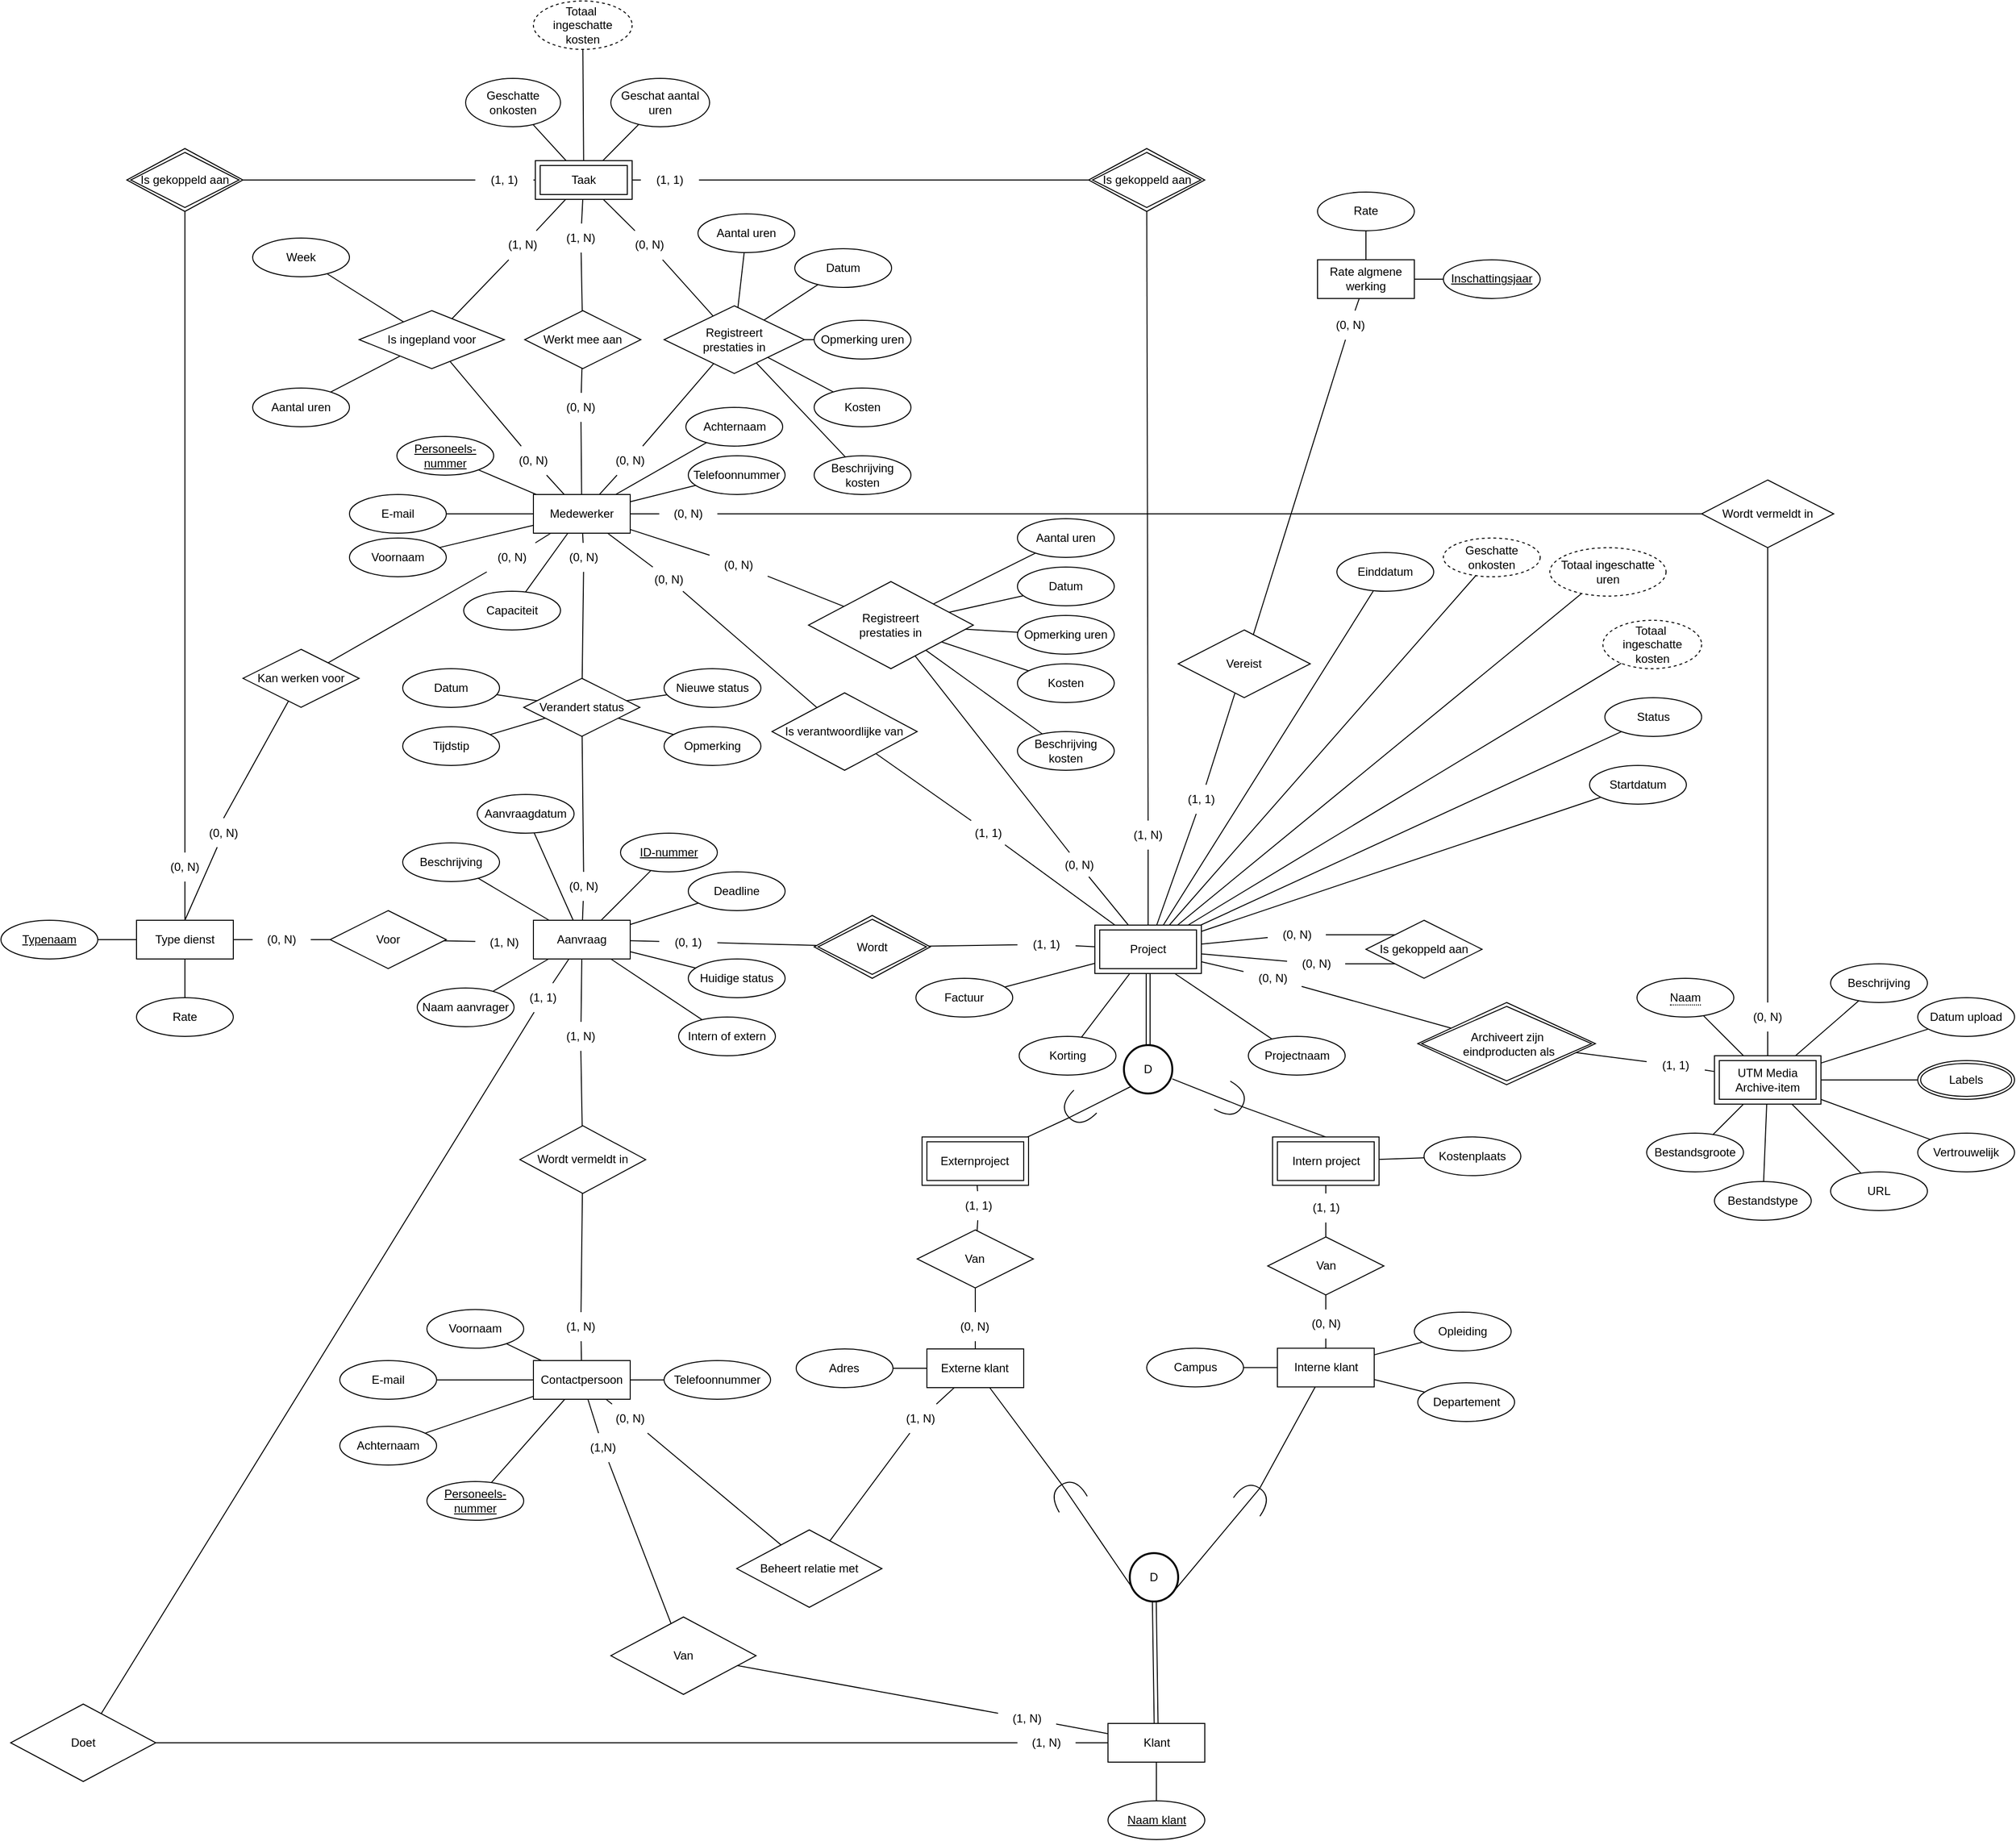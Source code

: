 <mxfile version="20.3.0" type="device"><diagram id="PZMp4iTtmO4UhCSRd6mY" name="Pagina-1"><mxGraphModel dx="1482" dy="1970" grid="1" gridSize="10" guides="1" tooltips="1" connect="1" arrows="1" fold="1" page="1" pageScale="1" pageWidth="827" pageHeight="1169" math="0" shadow="0"><root><mxCell id="0"/><mxCell id="1" parent="0"/><mxCell id="ci-TVYTHgGK8uOJNjub7-1" value="Aanvraag" style="whiteSpace=wrap;html=1;align=center;" parent="1" vertex="1"><mxGeometry x="150" y="110" width="100" height="40" as="geometry"/></mxCell><mxCell id="ci-TVYTHgGK8uOJNjub7-5" value="Deadline" style="ellipse;whiteSpace=wrap;html=1;align=center;" parent="1" vertex="1"><mxGeometry x="310" y="60" width="100" height="40" as="geometry"/></mxCell><mxCell id="ci-TVYTHgGK8uOJNjub7-8" value="Beschrijving" style="ellipse;whiteSpace=wrap;html=1;align=center;" parent="1" vertex="1"><mxGeometry x="15" y="30" width="100" height="40" as="geometry"/></mxCell><mxCell id="ci-TVYTHgGK8uOJNjub7-9" value="ID-nummer" style="ellipse;whiteSpace=wrap;html=1;align=center;fontStyle=4;" parent="1" vertex="1"><mxGeometry x="240" y="20" width="100" height="40" as="geometry"/></mxCell><mxCell id="ci-TVYTHgGK8uOJNjub7-11" value="Verandert status" style="shape=rhombus;perimeter=rhombusPerimeter;whiteSpace=wrap;html=1;align=center;" parent="1" vertex="1"><mxGeometry x="140" y="-140" width="120" height="60" as="geometry"/></mxCell><mxCell id="ci-TVYTHgGK8uOJNjub7-12" value="Opmerking" style="ellipse;whiteSpace=wrap;html=1;align=center;" parent="1" vertex="1"><mxGeometry x="285" y="-90" width="100" height="40" as="geometry"/></mxCell><mxCell id="ci-TVYTHgGK8uOJNjub7-13" value="Datum" style="ellipse;whiteSpace=wrap;html=1;align=center;" parent="1" vertex="1"><mxGeometry x="15" y="-150" width="100" height="40" as="geometry"/></mxCell><mxCell id="ci-TVYTHgGK8uOJNjub7-14" value="Tijdstip" style="ellipse;whiteSpace=wrap;html=1;align=center;" parent="1" vertex="1"><mxGeometry x="15" y="-90" width="100" height="40" as="geometry"/></mxCell><mxCell id="ci-TVYTHgGK8uOJNjub7-15" value="Huidige status" style="ellipse;whiteSpace=wrap;html=1;align=center;" parent="1" vertex="1"><mxGeometry x="310" y="150" width="100" height="40" as="geometry"/></mxCell><mxCell id="ci-TVYTHgGK8uOJNjub7-16" value="Medewerker" style="whiteSpace=wrap;html=1;align=center;" parent="1" vertex="1"><mxGeometry x="150" y="-330" width="100" height="40" as="geometry"/></mxCell><mxCell id="ci-TVYTHgGK8uOJNjub7-18" value="Project" style="shape=ext;margin=3;double=1;whiteSpace=wrap;html=1;align=center;" parent="1" vertex="1"><mxGeometry x="730" y="115" width="110" height="50" as="geometry"/></mxCell><mxCell id="ci-TVYTHgGK8uOJNjub7-19" value="Wordt" style="shape=rhombus;double=1;perimeter=rhombusPerimeter;whiteSpace=wrap;html=1;align=center;" parent="1" vertex="1"><mxGeometry x="440" y="105" width="120" height="65" as="geometry"/></mxCell><mxCell id="ci-TVYTHgGK8uOJNjub7-22" value="Startdatum&lt;span style=&quot;color: rgba(0, 0, 0, 0); font-family: monospace; font-size: 0px; text-align: start;&quot;&gt;%3CmxGraphModel%3E%3Croot%3E%3CmxCell%20id%3D%220%22%2F%3E%3CmxCell%20id%3D%221%22%20parent%3D%220%22%2F%3E%3CmxCell%20id%3D%222%22%20value%3D%22Naam%20klant%22%20style%3D%22ellipse%3BwhiteSpace%3Dwrap%3Bhtml%3D1%3Balign%3Dcenter%3B%22%20vertex%3D%221%22%20parent%3D%221%22%3E%3CmxGeometry%20x%3D%22770%22%20y%3D%2240%22%20width%3D%22100%22%20height%3D%2240%22%20as%3D%22geometry%22%2F%3E%3C%2FmxCell%3E%3C%2Froot%3E%3C%2FmxGraphModel%3E&lt;/span&gt;" style="ellipse;whiteSpace=wrap;html=1;align=center;" parent="1" vertex="1"><mxGeometry x="1241" y="-50" width="100" height="40" as="geometry"/></mxCell><mxCell id="ci-TVYTHgGK8uOJNjub7-23" value="Einddatum" style="ellipse;whiteSpace=wrap;html=1;align=center;" parent="1" vertex="1"><mxGeometry x="980" y="-270" width="100" height="40" as="geometry"/></mxCell><mxCell id="ci-TVYTHgGK8uOJNjub7-25" value="Korting" style="ellipse;whiteSpace=wrap;html=1;align=center;" parent="1" vertex="1"><mxGeometry x="651.77" y="230" width="100" height="40" as="geometry"/></mxCell><mxCell id="ci-TVYTHgGK8uOJNjub7-26" value="Is gekoppeld aan" style="shape=rhombus;perimeter=rhombusPerimeter;whiteSpace=wrap;html=1;align=center;" parent="1" vertex="1"><mxGeometry x="1010" y="110" width="120" height="60" as="geometry"/></mxCell><mxCell id="ci-TVYTHgGK8uOJNjub7-28" value="Is verantwoordlijke van" style="shape=rhombus;perimeter=rhombusPerimeter;whiteSpace=wrap;html=1;align=center;" parent="1" vertex="1"><mxGeometry x="396.46" y="-125" width="150" height="80" as="geometry"/></mxCell><mxCell id="ci-TVYTHgGK8uOJNjub7-29" value="Nieuwe status" style="ellipse;whiteSpace=wrap;html=1;align=center;" parent="1" vertex="1"><mxGeometry x="285" y="-150" width="100" height="40" as="geometry"/></mxCell><mxCell id="ci-TVYTHgGK8uOJNjub7-30" value="Wordt vermeldt in" style="shape=rhombus;perimeter=rhombusPerimeter;whiteSpace=wrap;html=1;align=center;" parent="1" vertex="1"><mxGeometry x="136" y="322.33" width="130" height="70" as="geometry"/></mxCell><mxCell id="ci-TVYTHgGK8uOJNjub7-33" value="D" style="strokeWidth=2;html=1;shape=mxgraph.flowchart.start_2;whiteSpace=wrap;" parent="1" vertex="1"><mxGeometry x="760" y="239" width="50" height="50" as="geometry"/></mxCell><mxCell id="ci-TVYTHgGK8uOJNjub7-35" value="" style="endArrow=none;html=1;rounded=0;startArrow=none;exitX=1;exitY=0.5;exitDx=0;exitDy=0;exitPerimeter=0;" parent="1" source="ci-TVYTHgGK8uOJNjub7-41" target="ci-TVYTHgGK8uOJNjub7-76" edge="1"><mxGeometry relative="1" as="geometry"><mxPoint x="688.097" y="316.087" as="sourcePoint"/><mxPoint x="636.946" y="341.24" as="targetPoint"/></mxGeometry></mxCell><mxCell id="ci-TVYTHgGK8uOJNjub7-37" value="" style="endArrow=none;html=1;rounded=0;exitX=1;exitY=0.5;exitDx=0;exitDy=0;exitPerimeter=0;startArrow=none;entryX=0.5;entryY=0;entryDx=0;entryDy=0;" parent="1" source="ci-TVYTHgGK8uOJNjub7-39" target="ci-TVYTHgGK8uOJNjub7-77" edge="1"><mxGeometry relative="1" as="geometry"><mxPoint x="794.073" y="541.25" as="sourcePoint"/><mxPoint x="950.445" y="344.58" as="targetPoint"/></mxGeometry></mxCell><mxCell id="ci-TVYTHgGK8uOJNjub7-39" value="" style="shape=requiredInterface;html=1;verticalLabelPosition=bottom;sketch=0;rotation=30;" parent="1" vertex="1"><mxGeometry x="860.0" y="280" width="23.54" height="33.33" as="geometry"/></mxCell><mxCell id="ci-TVYTHgGK8uOJNjub7-40" value="" style="endArrow=none;html=1;rounded=0;entryX=1;entryY=0.5;entryDx=0;entryDy=0;entryPerimeter=0;" parent="1" source="ci-TVYTHgGK8uOJNjub7-33" target="ci-TVYTHgGK8uOJNjub7-39" edge="1"><mxGeometry relative="1" as="geometry"><mxPoint x="846.29" y="289" as="sourcePoint"/><mxPoint x="800.74" y="421.25" as="targetPoint"/></mxGeometry></mxCell><mxCell id="ci-TVYTHgGK8uOJNjub7-41" value="" style="shape=requiredInterface;html=1;verticalLabelPosition=bottom;sketch=0;rotation=135;" parent="1" vertex="1"><mxGeometry x="700.0" y="289" width="23.54" height="33.33" as="geometry"/></mxCell><mxCell id="ci-TVYTHgGK8uOJNjub7-42" value="" style="endArrow=none;html=1;rounded=0;entryX=1;entryY=0.5;entryDx=0;entryDy=0;entryPerimeter=0;exitX=0.145;exitY=0.855;exitDx=0;exitDy=0;exitPerimeter=0;" parent="1" source="ci-TVYTHgGK8uOJNjub7-33" target="ci-TVYTHgGK8uOJNjub7-41" edge="1"><mxGeometry relative="1" as="geometry"><mxPoint x="760" y="280" as="sourcePoint"/><mxPoint x="670.533" y="324" as="targetPoint"/></mxGeometry></mxCell><mxCell id="ci-TVYTHgGK8uOJNjub7-50" value="Departement&lt;span style=&quot;color: rgba(0, 0, 0, 0); font-family: monospace; font-size: 0px; text-align: start;&quot;&gt;%3CmxGraphModel%3E%3Croot%3E%3CmxCell%20id%3D%220%22%2F%3E%3CmxCell%20id%3D%221%22%20parent%3D%220%22%2F%3E%3CmxCell%20id%3D%222%22%20value%3D%22UCLL%22%20style%3D%22ellipse%3BwhiteSpace%3Dwrap%3Bhtml%3D1%3Balign%3Dcenter%3B%22%20vertex%3D%221%22%20parent%3D%221%22%3E%3CmxGeometry%20x%3D%22430%22%20y%3D%22683.33%22%20width%3D%22100%22%20height%3D%2240%22%20as%3D%22geometry%22%2F%3E%3C%2FmxCell%3E%3C%2Froot%3E%3C%2FmxGraphModel%3E&lt;/span&gt;" style="ellipse;whiteSpace=wrap;html=1;align=center;" parent="1" vertex="1"><mxGeometry x="1063.54" y="588" width="100" height="40" as="geometry"/></mxCell><mxCell id="ci-TVYTHgGK8uOJNjub7-51" value="Opleiding" style="ellipse;whiteSpace=wrap;html=1;align=center;" parent="1" vertex="1"><mxGeometry x="1060" y="515" width="100" height="40" as="geometry"/></mxCell><mxCell id="ci-TVYTHgGK8uOJNjub7-52" value="Campus" style="ellipse;whiteSpace=wrap;html=1;align=center;" parent="1" vertex="1"><mxGeometry x="783.54" y="552.25" width="100" height="40" as="geometry"/></mxCell><mxCell id="ci-TVYTHgGK8uOJNjub7-53" value="Contactpersoon" style="whiteSpace=wrap;html=1;align=center;" parent="1" vertex="1"><mxGeometry x="150" y="565" width="100" height="40" as="geometry"/></mxCell><mxCell id="ci-TVYTHgGK8uOJNjub7-54" value="Naam aanvrager" style="ellipse;whiteSpace=wrap;html=1;align=center;" parent="1" vertex="1"><mxGeometry x="30" y="180" width="100" height="40" as="geometry"/></mxCell><mxCell id="ci-TVYTHgGK8uOJNjub7-60" value="Voornaam" style="ellipse;whiteSpace=wrap;html=1;align=center;" parent="1" vertex="1"><mxGeometry x="-40" y="-285" width="100" height="40" as="geometry"/></mxCell><mxCell id="ci-TVYTHgGK8uOJNjub7-61" value="Achternaam" style="ellipse;whiteSpace=wrap;html=1;align=center;" parent="1" vertex="1"><mxGeometry x="307.5" y="-420" width="100" height="40" as="geometry"/></mxCell><mxCell id="ci-TVYTHgGK8uOJNjub7-62" value="Van" style="shape=rhombus;perimeter=rhombusPerimeter;whiteSpace=wrap;html=1;align=center;" parent="1" vertex="1"><mxGeometry x="230" y="830" width="150" height="80" as="geometry"/></mxCell><mxCell id="ci-TVYTHgGK8uOJNjub7-65" value="" style="shape=link;html=1;rounded=0;" parent="1" source="ci-TVYTHgGK8uOJNjub7-33" target="ci-TVYTHgGK8uOJNjub7-18" edge="1"><mxGeometry relative="1" as="geometry"><mxPoint x="660" y="540" as="sourcePoint"/><mxPoint x="785" y="520" as="targetPoint"/></mxGeometry></mxCell><mxCell id="ci-TVYTHgGK8uOJNjub7-68" value="Beheert relatie met" style="shape=rhombus;perimeter=rhombusPerimeter;whiteSpace=wrap;html=1;align=center;" parent="1" vertex="1"><mxGeometry x="360" y="740" width="150" height="80" as="geometry"/></mxCell><mxCell id="ci-TVYTHgGK8uOJNjub7-69" value="Achternaam" style="ellipse;whiteSpace=wrap;html=1;align=center;" parent="1" vertex="1"><mxGeometry x="-50" y="633" width="100" height="40" as="geometry"/></mxCell><mxCell id="ci-TVYTHgGK8uOJNjub7-70" value="Voornaam" style="ellipse;whiteSpace=wrap;html=1;align=center;" parent="1" vertex="1"><mxGeometry x="40" y="512.25" width="100" height="40" as="geometry"/></mxCell><mxCell id="ci-TVYTHgGK8uOJNjub7-71" value="E-mail" style="ellipse;whiteSpace=wrap;html=1;align=center;" parent="1" vertex="1"><mxGeometry x="-50" y="565" width="100" height="40" as="geometry"/></mxCell><mxCell id="ci-TVYTHgGK8uOJNjub7-72" value="Telefoonnummer" style="ellipse;whiteSpace=wrap;html=1;align=center;" parent="1" vertex="1"><mxGeometry x="285" y="565" width="110" height="40" as="geometry"/></mxCell><mxCell id="ci-TVYTHgGK8uOJNjub7-76" value="Externproject&lt;span style=&quot;color: rgba(0, 0, 0, 0); font-family: monospace; font-size: 0px; text-align: start;&quot;&gt;%3CmxGraphModel%3E%3Croot%3E%3CmxCell%20id%3D%220%22%2F%3E%3CmxCell%20id%3D%221%22%20parent%3D%220%22%2F%3E%3CmxCell%20id%3D%222%22%20value%3D%22Project%22%20style%3D%22shape%3Dext%3Bmargin%3D3%3Bdouble%3D1%3BwhiteSpace%3Dwrap%3Bhtml%3D1%3Balign%3Dcenter%3B%22%20vertex%3D%221%22%20parent%3D%221%22%3E%3CmxGeometry%20x%3D%22730%22%20y%3D%22115%22%20width%3D%22110%22%20height%3D%2250%22%20as%3D%22geometry%22%2F%3E%3C%2FmxCell%3E%3C%2Froot%3E%3C%2FmxGraphModel%3E&lt;/span&gt;" style="shape=ext;margin=3;double=1;whiteSpace=wrap;html=1;align=center;" parent="1" vertex="1"><mxGeometry x="551.46" y="333.91" width="110" height="50" as="geometry"/></mxCell><mxCell id="ci-TVYTHgGK8uOJNjub7-77" value="Intern project&lt;span style=&quot;color: rgba(0, 0, 0, 0); font-family: monospace; font-size: 0px; text-align: start;&quot;&gt;%3CmxGraphModel%3E%3Croot%3E%3CmxCell%20id%3D%220%22%2F%3E%3CmxCell%20id%3D%221%22%20parent%3D%220%22%2F%3E%3CmxCell%20id%3D%222%22%20value%3D%22Project%22%20style%3D%22shape%3Dext%3Bmargin%3D3%3Bdouble%3D1%3BwhiteSpace%3Dwrap%3Bhtml%3D1%3Balign%3Dcenter%3B%22%20vertex%3D%221%22%20parent%3D%221%22%3E%3CmxGeometry%20x%3D%22730%22%20y%3D%22115%22%20width%3D%22110%22%20height%3D%2250%22%20as%3D%22geometry%22%2F%3E%3C%2FmxCell%3E%3C%2Froot%3E%3C%2FmxGraphModel%3E&lt;/span&gt;" style="shape=ext;margin=3;double=1;whiteSpace=wrap;html=1;align=center;" parent="1" vertex="1"><mxGeometry x="913.54" y="333.91" width="110" height="50" as="geometry"/></mxCell><mxCell id="ci-TVYTHgGK8uOJNjub7-82" value="Van" style="shape=rhombus;perimeter=rhombusPerimeter;whiteSpace=wrap;html=1;align=center;" parent="1" vertex="1"><mxGeometry x="546.46" y="430" width="120" height="60" as="geometry"/></mxCell><mxCell id="ci-TVYTHgGK8uOJNjub7-83" value="Van" style="shape=rhombus;perimeter=rhombusPerimeter;whiteSpace=wrap;html=1;align=center;" parent="1" vertex="1"><mxGeometry x="908.54" y="437.25" width="120" height="60" as="geometry"/></mxCell><mxCell id="ci-TVYTHgGK8uOJNjub7-84" value="Externe klant" style="whiteSpace=wrap;html=1;align=center;" parent="1" vertex="1"><mxGeometry x="556.46" y="553" width="100" height="40" as="geometry"/></mxCell><mxCell id="ci-TVYTHgGK8uOJNjub7-85" value="Interne klant" style="whiteSpace=wrap;html=1;align=center;" parent="1" vertex="1"><mxGeometry x="918.54" y="552.25" width="100" height="40" as="geometry"/></mxCell><mxCell id="ci-TVYTHgGK8uOJNjub7-89" value="" style="endArrow=none;html=1;rounded=0;" parent="1" source="ci-TVYTHgGK8uOJNjub7-54" target="ci-TVYTHgGK8uOJNjub7-1" edge="1"><mxGeometry relative="1" as="geometry"><mxPoint x="126.588" y="194.534" as="sourcePoint"/><mxPoint x="179.333" y="160" as="targetPoint"/></mxGeometry></mxCell><mxCell id="ci-TVYTHgGK8uOJNjub7-90" value="" style="endArrow=none;html=1;rounded=0;startArrow=none;" parent="1" source="DmAohQ-vIuEcFeNhCeQd-37" target="ci-TVYTHgGK8uOJNjub7-1" edge="1"><mxGeometry relative="1" as="geometry"><mxPoint x="88.597" y="92.714" as="sourcePoint"/><mxPoint x="160" y="143.947" as="targetPoint"/></mxGeometry></mxCell><mxCell id="ci-TVYTHgGK8uOJNjub7-91" value="" style="endArrow=none;html=1;rounded=0;" parent="1" source="ci-TVYTHgGK8uOJNjub7-8" target="ci-TVYTHgGK8uOJNjub7-1" edge="1"><mxGeometry relative="1" as="geometry"><mxPoint x="107.384" y="103.281" as="sourcePoint"/><mxPoint x="160" y="122.143" as="targetPoint"/></mxGeometry></mxCell><mxCell id="ci-TVYTHgGK8uOJNjub7-92" value="" style="endArrow=none;html=1;rounded=0;" parent="1" source="ci-TVYTHgGK8uOJNjub7-9" target="ci-TVYTHgGK8uOJNjub7-1" edge="1"><mxGeometry relative="1" as="geometry"><mxPoint x="161.452" y="59.468" as="sourcePoint"/><mxPoint x="198" y="120" as="targetPoint"/></mxGeometry></mxCell><mxCell id="ci-TVYTHgGK8uOJNjub7-93" value="" style="endArrow=none;html=1;rounded=0;" parent="1" source="ci-TVYTHgGK8uOJNjub7-5" target="ci-TVYTHgGK8uOJNjub7-1" edge="1"><mxGeometry relative="1" as="geometry"><mxPoint x="247.472" y="69.362" as="sourcePoint"/><mxPoint x="208" y="130" as="targetPoint"/></mxGeometry></mxCell><mxCell id="ci-TVYTHgGK8uOJNjub7-94" value="" style="endArrow=none;html=1;rounded=0;" parent="1" source="ci-TVYTHgGK8uOJNjub7-15" target="ci-TVYTHgGK8uOJNjub7-1" edge="1"><mxGeometry relative="1" as="geometry"><mxPoint x="333.584" y="93.705" as="sourcePoint"/><mxPoint x="260" y="121.25" as="targetPoint"/></mxGeometry></mxCell><mxCell id="ci-TVYTHgGK8uOJNjub7-96" value="" style="endArrow=none;html=1;rounded=0;startArrow=none;" parent="1" source="DmAohQ-vIuEcFeNhCeQd-21" target="ci-TVYTHgGK8uOJNjub7-1" edge="1"><mxGeometry relative="1" as="geometry"><mxPoint x="256.965" y="201.382" as="sourcePoint"/><mxPoint x="225.294" y="160" as="targetPoint"/></mxGeometry></mxCell><mxCell id="ci-TVYTHgGK8uOJNjub7-97" value="" style="endArrow=none;html=1;rounded=0;startArrow=none;" parent="1" source="DmAohQ-vIuEcFeNhCeQd-22" target="ci-TVYTHgGK8uOJNjub7-16" edge="1"><mxGeometry relative="1" as="geometry"><mxPoint x="201.395" y="320.698" as="sourcePoint"/><mxPoint x="201" y="390" as="targetPoint"/></mxGeometry></mxCell><mxCell id="ci-TVYTHgGK8uOJNjub7-98" value="" style="endArrow=none;html=1;rounded=0;" parent="1" source="ci-TVYTHgGK8uOJNjub7-16" target="ci-TVYTHgGK8uOJNjub7-60" edge="1"><mxGeometry relative="1" as="geometry"><mxPoint x="211.395" y="240.698" as="sourcePoint"/><mxPoint x="219.048" y="80" as="targetPoint"/></mxGeometry></mxCell><mxCell id="ci-TVYTHgGK8uOJNjub7-99" value="" style="endArrow=none;html=1;rounded=0;" parent="1" source="ci-TVYTHgGK8uOJNjub7-16" target="ci-TVYTHgGK8uOJNjub7-61" edge="1"><mxGeometry relative="1" as="geometry"><mxPoint x="160" y="-309.211" as="sourcePoint"/><mxPoint x="20" y="-335" as="targetPoint"/></mxGeometry></mxCell><mxCell id="ci-TVYTHgGK8uOJNjub7-100" value="" style="endArrow=none;html=1;rounded=0;startArrow=none;" parent="1" source="DmAohQ-vIuEcFeNhCeQd-40" target="ci-TVYTHgGK8uOJNjub7-28" edge="1"><mxGeometry relative="1" as="geometry"><mxPoint x="160" y="-226.667" as="sourcePoint"/><mxPoint x="128.411" y="-237.196" as="targetPoint"/></mxGeometry></mxCell><mxCell id="ci-TVYTHgGK8uOJNjub7-101" value="" style="endArrow=none;html=1;rounded=0;startArrow=none;" parent="1" source="DmAohQ-vIuEcFeNhCeQd-41" target="ci-TVYTHgGK8uOJNjub7-28" edge="1"><mxGeometry relative="1" as="geometry"><mxPoint x="170" y="-216.667" as="sourcePoint"/><mxPoint x="482.738" y="-87.46" as="targetPoint"/></mxGeometry></mxCell><mxCell id="ci-TVYTHgGK8uOJNjub7-102" value="" style="endArrow=none;html=1;rounded=0;startArrow=none;" parent="1" source="DmAohQ-vIuEcFeNhCeQd-39" target="ci-TVYTHgGK8uOJNjub7-18" edge="1"><mxGeometry relative="1" as="geometry"><mxPoint x="500" y="140" as="sourcePoint"/><mxPoint x="260" y="140.41" as="targetPoint"/></mxGeometry></mxCell><mxCell id="ci-TVYTHgGK8uOJNjub7-103" value="" style="endArrow=none;html=1;rounded=0;" parent="1" source="ci-TVYTHgGK8uOJNjub7-18" target="ci-TVYTHgGK8uOJNjub7-23" edge="1"><mxGeometry relative="1" as="geometry"><mxPoint x="465.894" y="152.016" as="sourcePoint"/><mxPoint x="270" y="150.41" as="targetPoint"/></mxGeometry></mxCell><mxCell id="ci-TVYTHgGK8uOJNjub7-104" value="" style="endArrow=none;html=1;rounded=0;" parent="1" source="ci-TVYTHgGK8uOJNjub7-22" target="ci-TVYTHgGK8uOJNjub7-18" edge="1"><mxGeometry relative="1" as="geometry"><mxPoint x="794.617" y="125" as="sourcePoint"/><mxPoint x="793.775" y="70.0" as="targetPoint"/></mxGeometry></mxCell><mxCell id="ci-TVYTHgGK8uOJNjub7-106" value="" style="endArrow=none;html=1;rounded=0;" parent="1" source="ci-TVYTHgGK8uOJNjub7-18" target="ci-TVYTHgGK8uOJNjub7-25" edge="1"><mxGeometry relative="1" as="geometry"><mxPoint x="740.0" y="166.516" as="sourcePoint"/><mxPoint x="685.038" y="183.02" as="targetPoint"/></mxGeometry></mxCell><mxCell id="ci-TVYTHgGK8uOJNjub7-107" value="" style="endArrow=none;html=1;rounded=0;startArrow=none;exitX=0.75;exitY=1;exitDx=0;exitDy=0;" parent="1" source="ci-TVYTHgGK8uOJNjub7-18" target="sPVsfV_m8mQhDwN658Kv-3" edge="1"><mxGeometry relative="1" as="geometry"><mxPoint x="830" y="200" as="sourcePoint"/><mxPoint x="908.324" y="232.335" as="targetPoint"/></mxGeometry></mxCell><mxCell id="ci-TVYTHgGK8uOJNjub7-108" value="" style="endArrow=none;html=1;rounded=0;entryX=0;entryY=0;entryDx=0;entryDy=0;startArrow=none;" parent="1" source="DmAohQ-vIuEcFeNhCeQd-51" target="ci-TVYTHgGK8uOJNjub7-26" edge="1"><mxGeometry relative="1" as="geometry"><mxPoint x="828.946" y="175" as="sourcePoint"/><mxPoint x="879.743" y="212.411" as="targetPoint"/></mxGeometry></mxCell><mxCell id="ci-TVYTHgGK8uOJNjub7-109" value="" style="endArrow=none;html=1;rounded=0;entryX=0;entryY=1;entryDx=0;entryDy=0;startArrow=none;" parent="1" source="DmAohQ-vIuEcFeNhCeQd-52" target="ci-TVYTHgGK8uOJNjub7-26" edge="1"><mxGeometry relative="1" as="geometry"><mxPoint x="850.0" y="145.976" as="sourcePoint"/><mxPoint x="1000.0" y="135" as="targetPoint"/></mxGeometry></mxCell><mxCell id="ci-TVYTHgGK8uOJNjub7-110" value="" style="endArrow=none;html=1;rounded=0;" parent="1" source="ci-TVYTHgGK8uOJNjub7-13" target="ci-TVYTHgGK8uOJNjub7-11" edge="1"><mxGeometry relative="1" as="geometry"><mxPoint x="860.0" y="155.976" as="sourcePoint"/><mxPoint x="1010.0" y="145" as="targetPoint"/></mxGeometry></mxCell><mxCell id="ci-TVYTHgGK8uOJNjub7-111" value="" style="endArrow=none;html=1;rounded=0;" parent="1" source="ci-TVYTHgGK8uOJNjub7-11" target="ci-TVYTHgGK8uOJNjub7-29" edge="1"><mxGeometry relative="1" as="geometry"><mxPoint x="121.944" y="-113.115" as="sourcePoint"/><mxPoint x="163.714" y="-106.857" as="targetPoint"/></mxGeometry></mxCell><mxCell id="ci-TVYTHgGK8uOJNjub7-112" value="" style="endArrow=none;html=1;rounded=0;" parent="1" source="ci-TVYTHgGK8uOJNjub7-11" target="ci-TVYTHgGK8uOJNjub7-12" edge="1"><mxGeometry relative="1" as="geometry"><mxPoint x="256.323" y="-106.839" as="sourcePoint"/><mxPoint x="298.15" y="-113.014" as="targetPoint"/></mxGeometry></mxCell><mxCell id="ci-TVYTHgGK8uOJNjub7-113" value="" style="endArrow=none;html=1;rounded=0;" parent="1" source="ci-TVYTHgGK8uOJNjub7-14" target="ci-TVYTHgGK8uOJNjub7-11" edge="1"><mxGeometry relative="1" as="geometry"><mxPoint x="244.439" y="-87.22" as="sourcePoint"/><mxPoint x="308.223" y="-63.55" as="targetPoint"/></mxGeometry></mxCell><mxCell id="ci-TVYTHgGK8uOJNjub7-115" value="" style="endArrow=none;html=1;rounded=0;startArrow=none;" parent="1" source="DmAohQ-vIuEcFeNhCeQd-9" target="ci-TVYTHgGK8uOJNjub7-82" edge="1"><mxGeometry relative="1" as="geometry"><mxPoint x="250.899" y="-63.31" as="sourcePoint"/><mxPoint x="314.683" y="-39.64" as="targetPoint"/></mxGeometry></mxCell><mxCell id="ci-TVYTHgGK8uOJNjub7-116" value="" style="endArrow=none;html=1;rounded=0;startArrow=none;" parent="1" source="DmAohQ-vIuEcFeNhCeQd-7" target="ci-TVYTHgGK8uOJNjub7-84" edge="1"><mxGeometry relative="1" as="geometry"><mxPoint x="621.46" y="463.91" as="sourcePoint"/><mxPoint x="631.46" y="443.91" as="targetPoint"/></mxGeometry></mxCell><mxCell id="ci-TVYTHgGK8uOJNjub7-118" value="" style="endArrow=none;html=1;rounded=0;startArrow=none;" parent="1" source="DmAohQ-vIuEcFeNhCeQd-10" target="ci-TVYTHgGK8uOJNjub7-83" edge="1"><mxGeometry relative="1" as="geometry"><mxPoint x="708.54" y="417.25" as="sourcePoint"/><mxPoint x="708.54" y="467.25" as="targetPoint"/></mxGeometry></mxCell><mxCell id="ci-TVYTHgGK8uOJNjub7-120" value="" style="endArrow=none;html=1;rounded=0;" parent="1" source="ci-TVYTHgGK8uOJNjub7-85" target="ci-TVYTHgGK8uOJNjub7-52" edge="1"><mxGeometry relative="1" as="geometry"><mxPoint x="671.46" y="441.91" as="sourcePoint"/><mxPoint x="671.46" y="491.91" as="targetPoint"/></mxGeometry></mxCell><mxCell id="ci-TVYTHgGK8uOJNjub7-122" value="" style="endArrow=none;html=1;rounded=0;" parent="1" source="ci-TVYTHgGK8uOJNjub7-50" target="ci-TVYTHgGK8uOJNjub7-85" edge="1"><mxGeometry relative="1" as="geometry"><mxPoint x="691.46" y="461.91" as="sourcePoint"/><mxPoint x="691.46" y="511.91" as="targetPoint"/></mxGeometry></mxCell><mxCell id="ci-TVYTHgGK8uOJNjub7-123" value="" style="endArrow=none;html=1;rounded=0;" parent="1" source="ci-TVYTHgGK8uOJNjub7-85" target="ci-TVYTHgGK8uOJNjub7-51" edge="1"><mxGeometry relative="1" as="geometry"><mxPoint x="701.46" y="471.91" as="sourcePoint"/><mxPoint x="701.46" y="521.91" as="targetPoint"/></mxGeometry></mxCell><mxCell id="ci-TVYTHgGK8uOJNjub7-127" value="" style="endArrow=none;html=1;rounded=0;startArrow=none;" parent="1" source="DmAohQ-vIuEcFeNhCeQd-8" target="ci-TVYTHgGK8uOJNjub7-85" edge="1"><mxGeometry relative="1" as="geometry"><mxPoint x="798.54" y="507.25" as="sourcePoint"/><mxPoint x="798.54" y="557.25" as="targetPoint"/></mxGeometry></mxCell><mxCell id="ci-TVYTHgGK8uOJNjub7-130" value="D" style="strokeWidth=2;html=1;shape=mxgraph.flowchart.start_2;whiteSpace=wrap;" parent="1" vertex="1"><mxGeometry x="766.03" y="764" width="50" height="50" as="geometry"/></mxCell><mxCell id="ci-TVYTHgGK8uOJNjub7-131" value="" style="endArrow=none;html=1;rounded=0;startArrow=none;exitX=1;exitY=0.5;exitDx=0;exitDy=0;exitPerimeter=0;" parent="1" source="ci-TVYTHgGK8uOJNjub7-135" target="ci-TVYTHgGK8uOJNjub7-84" edge="1"><mxGeometry relative="1" as="geometry"><mxPoint x="694.127" y="841.087" as="sourcePoint"/><mxPoint x="666.465" y="858.91" as="targetPoint"/></mxGeometry></mxCell><mxCell id="ci-TVYTHgGK8uOJNjub7-132" value="" style="endArrow=none;html=1;rounded=0;exitX=1;exitY=0.5;exitDx=0;exitDy=0;exitPerimeter=0;startArrow=none;" parent="1" source="ci-TVYTHgGK8uOJNjub7-133" target="ci-TVYTHgGK8uOJNjub7-85" edge="1"><mxGeometry relative="1" as="geometry"><mxPoint x="800.103" y="1066.25" as="sourcePoint"/><mxPoint x="950" y="850" as="targetPoint"/></mxGeometry></mxCell><mxCell id="ci-TVYTHgGK8uOJNjub7-133" value="" style="shape=requiredInterface;html=1;verticalLabelPosition=bottom;sketch=0;rotation=-55;" parent="1" vertex="1"><mxGeometry x="881.77" y="690" width="23.54" height="33.33" as="geometry"/></mxCell><mxCell id="ci-TVYTHgGK8uOJNjub7-134" value="" style="endArrow=none;html=1;rounded=0;entryX=1;entryY=0.5;entryDx=0;entryDy=0;entryPerimeter=0;exitX=0.855;exitY=0.855;exitDx=0;exitDy=0;exitPerimeter=0;" parent="1" source="ci-TVYTHgGK8uOJNjub7-130" target="ci-TVYTHgGK8uOJNjub7-133" edge="1"><mxGeometry relative="1" as="geometry"><mxPoint x="890" y="810" as="sourcePoint"/><mxPoint x="806.77" y="946.25" as="targetPoint"/></mxGeometry></mxCell><mxCell id="ci-TVYTHgGK8uOJNjub7-135" value="" style="shape=requiredInterface;html=1;verticalLabelPosition=bottom;sketch=0;rotation=-120;" parent="1" vertex="1"><mxGeometry x="690.0" y="686.67" width="23.54" height="33.33" as="geometry"/></mxCell><mxCell id="ci-TVYTHgGK8uOJNjub7-136" value="" style="endArrow=none;html=1;rounded=0;entryX=1;entryY=0.5;entryDx=0;entryDy=0;entryPerimeter=0;exitX=0.145;exitY=0.855;exitDx=0;exitDy=0;exitPerimeter=0;" parent="1" source="ci-TVYTHgGK8uOJNjub7-130" target="ci-TVYTHgGK8uOJNjub7-135" edge="1"><mxGeometry relative="1" as="geometry"><mxPoint x="766.03" y="805" as="sourcePoint"/><mxPoint x="676.563" y="849" as="targetPoint"/></mxGeometry></mxCell><mxCell id="ci-TVYTHgGK8uOJNjub7-137" value="" style="shape=link;html=1;rounded=0;" parent="1" source="ci-TVYTHgGK8uOJNjub7-130" target="ci-TVYTHgGK8uOJNjub7-139" edge="1"><mxGeometry relative="1" as="geometry"><mxPoint x="666.03" y="1065" as="sourcePoint"/><mxPoint x="791" y="920" as="targetPoint"/></mxGeometry></mxCell><mxCell id="ci-TVYTHgGK8uOJNjub7-139" value="Klant" style="whiteSpace=wrap;html=1;align=center;" parent="1" vertex="1"><mxGeometry x="743.54" y="940" width="100" height="40" as="geometry"/></mxCell><mxCell id="ci-TVYTHgGK8uOJNjub7-141" value="" style="endArrow=none;html=1;rounded=0;" parent="1" source="ci-TVYTHgGK8uOJNjub7-139" edge="1"><mxGeometry relative="1" as="geometry"><mxPoint x="783.28" y="816.75" as="sourcePoint"/><mxPoint x="793.54" y="1020" as="targetPoint"/></mxGeometry></mxCell><mxCell id="ci-TVYTHgGK8uOJNjub7-143" value="" style="endArrow=none;html=1;rounded=0;" parent="1" source="ci-TVYTHgGK8uOJNjub7-70" target="ci-TVYTHgGK8uOJNjub7-53" edge="1"><mxGeometry relative="1" as="geometry"><mxPoint x="793.28" y="826.75" as="sourcePoint"/><mxPoint x="715.885" y="713.142" as="targetPoint"/></mxGeometry></mxCell><mxCell id="ci-TVYTHgGK8uOJNjub7-144" value="" style="endArrow=none;html=1;rounded=0;" parent="1" source="ci-TVYTHgGK8uOJNjub7-69" target="ci-TVYTHgGK8uOJNjub7-53" edge="1"><mxGeometry relative="1" as="geometry"><mxPoint x="126.777" y="563.55" as="sourcePoint"/><mxPoint x="160" y="576.25" as="targetPoint"/></mxGeometry></mxCell><mxCell id="ci-TVYTHgGK8uOJNjub7-145" value="" style="endArrow=none;html=1;rounded=0;" parent="1" source="ci-TVYTHgGK8uOJNjub7-72" target="ci-TVYTHgGK8uOJNjub7-53" edge="1"><mxGeometry relative="1" as="geometry"><mxPoint x="126.777" y="626.45" as="sourcePoint"/><mxPoint x="160" y="613.75" as="targetPoint"/></mxGeometry></mxCell><mxCell id="ci-TVYTHgGK8uOJNjub7-146" value="" style="endArrow=none;html=1;rounded=0;" parent="1" source="ci-TVYTHgGK8uOJNjub7-71" target="ci-TVYTHgGK8uOJNjub7-53" edge="1"><mxGeometry relative="1" as="geometry"><mxPoint x="286.524" y="564.291" as="sourcePoint"/><mxPoint x="260" y="575.435" as="targetPoint"/></mxGeometry></mxCell><mxCell id="ci-TVYTHgGK8uOJNjub7-147" value="" style="endArrow=none;html=1;rounded=0;startArrow=none;" parent="1" source="DmAohQ-vIuEcFeNhCeQd-12" target="ci-TVYTHgGK8uOJNjub7-53" edge="1"><mxGeometry relative="1" as="geometry"><mxPoint x="284.376" y="625.966" as="sourcePoint"/><mxPoint x="258.889" y="615" as="targetPoint"/></mxGeometry></mxCell><mxCell id="ci-TVYTHgGK8uOJNjub7-148" value="" style="endArrow=none;html=1;rounded=0;startArrow=none;" parent="1" source="DmAohQ-vIuEcFeNhCeQd-11" target="ci-TVYTHgGK8uOJNjub7-84" edge="1"><mxGeometry relative="1" as="geometry"><mxPoint x="455.732" y="739.055" as="sourcePoint"/><mxPoint x="244.116" y="615" as="targetPoint"/></mxGeometry></mxCell><mxCell id="ci-TVYTHgGK8uOJNjub7-149" value="" style="endArrow=none;html=1;rounded=0;startArrow=none;" parent="1" source="DmAohQ-vIuEcFeNhCeQd-13" target="ci-TVYTHgGK8uOJNjub7-53" edge="1"><mxGeometry relative="1" as="geometry"><mxPoint x="511.98" y="730.944" as="sourcePoint"/><mxPoint x="602.336" y="603" as="targetPoint"/></mxGeometry></mxCell><mxCell id="ci-TVYTHgGK8uOJNjub7-150" value="" style="endArrow=none;html=1;rounded=0;startArrow=none;" parent="1" source="DmAohQ-vIuEcFeNhCeQd-14" target="ci-TVYTHgGK8uOJNjub7-139" edge="1"><mxGeometry relative="1" as="geometry"><mxPoint x="473.771" y="951.322" as="sourcePoint"/><mxPoint x="224.805" y="615" as="targetPoint"/></mxGeometry></mxCell><mxCell id="ci-TVYTHgGK8uOJNjub7-151" value="" style="endArrow=none;html=1;rounded=0;exitX=0.5;exitY=1;exitDx=0;exitDy=0;startArrow=none;" parent="1" source="DmAohQ-vIuEcFeNhCeQd-19" target="ci-TVYTHgGK8uOJNjub7-30" edge="1"><mxGeometry relative="1" as="geometry"><mxPoint x="60" y="595" as="sourcePoint"/><mxPoint x="160" y="595" as="targetPoint"/></mxGeometry></mxCell><mxCell id="ci-TVYTHgGK8uOJNjub7-152" value="" style="endArrow=none;html=1;rounded=0;startArrow=none;" parent="1" source="DmAohQ-vIuEcFeNhCeQd-20" target="ci-TVYTHgGK8uOJNjub7-53" edge="1"><mxGeometry relative="1" as="geometry"><mxPoint x="70" y="605" as="sourcePoint"/><mxPoint x="170" y="605" as="targetPoint"/></mxGeometry></mxCell><mxCell id="ci-TVYTHgGK8uOJNjub7-153" value="Type dienst" style="whiteSpace=wrap;html=1;align=center;" parent="1" vertex="1"><mxGeometry x="-260" y="110" width="100" height="40" as="geometry"/></mxCell><mxCell id="ci-TVYTHgGK8uOJNjub7-157" value="Geschat aantal&lt;br&gt;uren" style="ellipse;whiteSpace=wrap;html=1;align=center;" parent="1" vertex="1"><mxGeometry x="230" y="-760" width="102" height="50" as="geometry"/></mxCell><mxCell id="ci-TVYTHgGK8uOJNjub7-158" value="Geschatte onkosten" style="ellipse;whiteSpace=wrap;html=1;align=center;" parent="1" vertex="1"><mxGeometry x="80" y="-760" width="98" height="50" as="geometry"/></mxCell><mxCell id="ci-TVYTHgGK8uOJNjub7-161" value="" style="endArrow=none;html=1;rounded=0;startArrow=none;" parent="1" source="DmAohQ-vIuEcFeNhCeQd-26" target="ci-TVYTHgGK8uOJNjub7-235" edge="1"><mxGeometry relative="1" as="geometry"><mxPoint x="-145" y="-655" as="sourcePoint"/><mxPoint x="150" y="-655" as="targetPoint"/></mxGeometry></mxCell><mxCell id="ci-TVYTHgGK8uOJNjub7-162" value="" style="endArrow=none;html=1;rounded=0;" parent="1" source="ci-TVYTHgGK8uOJNjub7-158" target="ci-TVYTHgGK8uOJNjub7-235" edge="1"><mxGeometry relative="1" as="geometry"><mxPoint x="-135.0" y="-645" as="sourcePoint"/><mxPoint x="186.688" y="-670" as="targetPoint"/></mxGeometry></mxCell><mxCell id="ci-TVYTHgGK8uOJNjub7-163" value="" style="endArrow=none;html=1;rounded=0;" parent="1" source="ci-TVYTHgGK8uOJNjub7-157" target="ci-TVYTHgGK8uOJNjub7-235" edge="1"><mxGeometry relative="1" as="geometry"><mxPoint x="155.616" y="-701.282" as="sourcePoint"/><mxPoint x="215.188" y="-670" as="targetPoint"/></mxGeometry></mxCell><mxCell id="ci-TVYTHgGK8uOJNjub7-164" value="" style="endArrow=none;html=1;rounded=0;startArrow=none;" parent="1" source="DmAohQ-vIuEcFeNhCeQd-27" target="ci-TVYTHgGK8uOJNjub7-235" edge="1"><mxGeometry relative="1" as="geometry"><mxPoint x="718.54" y="-655" as="sourcePoint"/><mxPoint x="250" y="-655" as="targetPoint"/></mxGeometry></mxCell><mxCell id="ci-TVYTHgGK8uOJNjub7-165" value="" style="endArrow=none;html=1;rounded=0;startArrow=none;" parent="1" source="DmAohQ-vIuEcFeNhCeQd-25" target="ci-TVYTHgGK8uOJNjub7-153" edge="1"><mxGeometry relative="1" as="geometry"><mxPoint x="-210" y="-620" as="sourcePoint"/><mxPoint x="215.6" y="-640" as="targetPoint"/></mxGeometry></mxCell><mxCell id="ci-TVYTHgGK8uOJNjub7-166" value="" style="endArrow=none;html=1;rounded=0;startArrow=none;" parent="1" source="DmAohQ-vIuEcFeNhCeQd-28" target="ci-TVYTHgGK8uOJNjub7-18" edge="1"><mxGeometry relative="1" as="geometry"><mxPoint x="783.604" y="-620.035" as="sourcePoint"/><mxPoint x="260" y="-645" as="targetPoint"/></mxGeometry></mxCell><mxCell id="ci-TVYTHgGK8uOJNjub7-167" value="Voor" style="shape=rhombus;perimeter=rhombusPerimeter;whiteSpace=wrap;html=1;align=center;" parent="1" vertex="1"><mxGeometry x="-60" y="100" width="120" height="60" as="geometry"/></mxCell><mxCell id="ci-TVYTHgGK8uOJNjub7-168" value="" style="endArrow=none;html=1;rounded=0;startArrow=none;" parent="1" source="DmAohQ-vIuEcFeNhCeQd-17" target="ci-TVYTHgGK8uOJNjub7-167" edge="1"><mxGeometry relative="1" as="geometry"><mxPoint x="-200" y="-610" as="sourcePoint"/><mxPoint x="-200" y="120" as="targetPoint"/></mxGeometry></mxCell><mxCell id="ci-TVYTHgGK8uOJNjub7-169" value="" style="endArrow=none;html=1;rounded=0;startArrow=none;" parent="1" source="DmAohQ-vIuEcFeNhCeQd-18" target="ci-TVYTHgGK8uOJNjub7-153" edge="1"><mxGeometry relative="1" as="geometry"><mxPoint x="160.0" y="140" as="sourcePoint"/><mxPoint x="70.0" y="140" as="targetPoint"/></mxGeometry></mxCell><mxCell id="ci-TVYTHgGK8uOJNjub7-170" value="" style="endArrow=none;html=1;rounded=0;" parent="1" source="ci-TVYTHgGK8uOJNjub7-153" target="ci-TVYTHgGK8uOJNjub7-271" edge="1"><mxGeometry relative="1" as="geometry"><mxPoint x="-50" y="140" as="sourcePoint"/><mxPoint x="-290" y="130" as="targetPoint"/></mxGeometry></mxCell><mxCell id="ci-TVYTHgGK8uOJNjub7-171" value="Rate" style="ellipse;whiteSpace=wrap;html=1;align=center;" parent="1" vertex="1"><mxGeometry x="-260" y="190" width="100" height="40" as="geometry"/></mxCell><mxCell id="ci-TVYTHgGK8uOJNjub7-172" value="" style="endArrow=none;html=1;rounded=0;" parent="1" source="ci-TVYTHgGK8uOJNjub7-171" target="ci-TVYTHgGK8uOJNjub7-153" edge="1"><mxGeometry relative="1" as="geometry"><mxPoint x="-50" y="140" as="sourcePoint"/><mxPoint x="-150" y="140" as="targetPoint"/></mxGeometry></mxCell><mxCell id="ci-TVYTHgGK8uOJNjub7-173" value="Vereist" style="shape=rhombus;perimeter=rhombusPerimeter;whiteSpace=wrap;html=1;align=center;" parent="1" vertex="1"><mxGeometry x="816.03" y="-190" width="136.46" height="70" as="geometry"/></mxCell><mxCell id="ci-TVYTHgGK8uOJNjub7-174" value="Rate algmene werking" style="whiteSpace=wrap;html=1;align=center;" parent="1" vertex="1"><mxGeometry x="960" y="-572.56" width="100" height="40" as="geometry"/></mxCell><mxCell id="ci-TVYTHgGK8uOJNjub7-176" value="Totaal&amp;nbsp; ingeschatte kosten" style="ellipse;whiteSpace=wrap;html=1;align=center;dashed=1;" parent="1" vertex="1"><mxGeometry x="150" y="-840" width="102" height="50" as="geometry"/></mxCell><mxCell id="ci-TVYTHgGK8uOJNjub7-177" value="Doet" style="shape=rhombus;perimeter=rhombusPerimeter;whiteSpace=wrap;html=1;align=center;" parent="1" vertex="1"><mxGeometry x="-390" y="920" width="150" height="80" as="geometry"/></mxCell><mxCell id="ci-TVYTHgGK8uOJNjub7-178" value="" style="endArrow=none;html=1;rounded=0;startArrow=none;" parent="1" source="DmAohQ-vIuEcFeNhCeQd-15" target="ci-TVYTHgGK8uOJNjub7-139" edge="1"><mxGeometry relative="1" as="geometry"><mxPoint x="285" y="970.0" as="sourcePoint"/><mxPoint x="753.54" y="970.0" as="targetPoint"/></mxGeometry></mxCell><mxCell id="ci-TVYTHgGK8uOJNjub7-179" value="" style="endArrow=none;html=1;rounded=0;startArrow=none;" parent="1" source="DmAohQ-vIuEcFeNhCeQd-16" target="ci-TVYTHgGK8uOJNjub7-177" edge="1"><mxGeometry relative="1" as="geometry"><mxPoint x="-449.337" y="1065.02" as="sourcePoint"/><mxPoint x="753.54" y="973.792" as="targetPoint"/></mxGeometry></mxCell><mxCell id="ci-TVYTHgGK8uOJNjub7-182" value="Rate" style="ellipse;whiteSpace=wrap;html=1;align=center;" parent="1" vertex="1"><mxGeometry x="960" y="-642.56" width="100" height="40" as="geometry"/></mxCell><mxCell id="ci-TVYTHgGK8uOJNjub7-185" value="" style="endArrow=none;html=1;rounded=0;" parent="1" source="ci-TVYTHgGK8uOJNjub7-174" target="ci-TVYTHgGK8uOJNjub7-182" edge="1"><mxGeometry relative="1" as="geometry"><mxPoint x="595.0" y="-470.12" as="sourcePoint"/><mxPoint x="755.0" y="-470.12" as="targetPoint"/></mxGeometry></mxCell><mxCell id="ci-TVYTHgGK8uOJNjub7-186" value="" style="endArrow=none;html=1;rounded=0;startArrow=none;" parent="1" source="DmAohQ-vIuEcFeNhCeQd-47" target="ci-TVYTHgGK8uOJNjub7-173" edge="1"><mxGeometry relative="1" as="geometry"><mxPoint x="1020.0" y="-562.56" as="sourcePoint"/><mxPoint x="1011.528" y="-332.436" as="targetPoint"/></mxGeometry></mxCell><mxCell id="ci-TVYTHgGK8uOJNjub7-188" value="" style="endArrow=none;html=1;rounded=0;" parent="1" source="ci-TVYTHgGK8uOJNjub7-174" target="sPVsfV_m8mQhDwN658Kv-7" edge="1"><mxGeometry relative="1" as="geometry"><mxPoint x="610.0" y="-530.12" as="sourcePoint"/><mxPoint x="1083.54" y="-552.56" as="targetPoint"/></mxGeometry></mxCell><mxCell id="ci-TVYTHgGK8uOJNjub7-189" value="" style="endArrow=none;html=1;rounded=0;startArrow=none;" parent="1" source="DmAohQ-vIuEcFeNhCeQd-46" target="ci-TVYTHgGK8uOJNjub7-173" edge="1"><mxGeometry relative="1" as="geometry"><mxPoint x="1183.471" y="82.56" as="sourcePoint"/><mxPoint x="1024.775" y="-321.653" as="targetPoint"/></mxGeometry></mxCell><mxCell id="ci-TVYTHgGK8uOJNjub7-190" value="" style="endArrow=none;html=1;rounded=0;" parent="1" source="ci-TVYTHgGK8uOJNjub7-176" target="ci-TVYTHgGK8uOJNjub7-235" edge="1"><mxGeometry relative="1" as="geometry"><mxPoint x="159.157" y="-702.213" as="sourcePoint"/><mxPoint x="200.094" y="-670" as="targetPoint"/></mxGeometry></mxCell><mxCell id="ci-TVYTHgGK8uOJNjub7-193" value="" style="endArrow=none;html=1;rounded=0;" parent="1" source="I--YqLFraeuBeCGiAv-Y-43" target="ci-TVYTHgGK8uOJNjub7-18" edge="1"><mxGeometry relative="1" as="geometry"><mxPoint x="1118.696" y="-234.747" as="sourcePoint"/><mxPoint x="1025.227" y="-25" as="targetPoint"/></mxGeometry></mxCell><mxCell id="ci-TVYTHgGK8uOJNjub7-194" value="" style="endArrow=none;html=1;rounded=0;" parent="1" source="I--YqLFraeuBeCGiAv-Y-32" target="ci-TVYTHgGK8uOJNjub7-18" edge="1"><mxGeometry relative="1" as="geometry"><mxPoint x="1222.83" y="-218.542" as="sourcePoint"/><mxPoint x="1057.102" y="-25" as="targetPoint"/></mxGeometry></mxCell><mxCell id="ci-TVYTHgGK8uOJNjub7-195" value="Totaal&amp;nbsp; ingeschatte kosten" style="ellipse;whiteSpace=wrap;html=1;align=center;dashed=1;" parent="1" vertex="1"><mxGeometry x="1254.77" y="-200" width="102" height="50" as="geometry"/></mxCell><mxCell id="ci-TVYTHgGK8uOJNjub7-196" value="" style="endArrow=none;html=1;rounded=0;" parent="1" source="ci-TVYTHgGK8uOJNjub7-195" target="ci-TVYTHgGK8uOJNjub7-18" edge="1"><mxGeometry relative="1" as="geometry"><mxPoint x="1108.977" y="-223.213" as="sourcePoint"/><mxPoint x="800.004" y="100" as="targetPoint"/></mxGeometry></mxCell><mxCell id="ci-TVYTHgGK8uOJNjub7-197" value="Status" style="ellipse;whiteSpace=wrap;html=1;align=center;" parent="1" vertex="1"><mxGeometry x="1256.77" y="-120" width="100" height="40" as="geometry"/></mxCell><mxCell id="ci-TVYTHgGK8uOJNjub7-198" value="" style="endArrow=none;html=1;rounded=0;" parent="1" source="ci-TVYTHgGK8uOJNjub7-197" target="ci-TVYTHgGK8uOJNjub7-18" edge="1"><mxGeometry relative="1" as="geometry"><mxPoint x="1082.206" y="71.253" as="sourcePoint"/><mxPoint x="850" y="134.933" as="targetPoint"/></mxGeometry></mxCell><mxCell id="ci-TVYTHgGK8uOJNjub7-200" value="E-mail" style="ellipse;whiteSpace=wrap;html=1;align=center;" parent="1" vertex="1"><mxGeometry x="-40" y="-330" width="100" height="40" as="geometry"/></mxCell><mxCell id="ci-TVYTHgGK8uOJNjub7-201" value="Telefoonnummer" style="ellipse;whiteSpace=wrap;html=1;align=center;" parent="1" vertex="1"><mxGeometry x="310" y="-370" width="100" height="40" as="geometry"/></mxCell><mxCell id="ci-TVYTHgGK8uOJNjub7-202" value="" style="endArrow=none;html=1;rounded=0;" parent="1" source="ci-TVYTHgGK8uOJNjub7-16" target="ci-TVYTHgGK8uOJNjub7-200" edge="1"><mxGeometry relative="1" as="geometry"><mxPoint x="160.0" y="-300" as="sourcePoint"/><mxPoint x="110.0" y="-300" as="targetPoint"/></mxGeometry></mxCell><mxCell id="ci-TVYTHgGK8uOJNjub7-203" value="" style="endArrow=none;html=1;rounded=0;" parent="1" source="ci-TVYTHgGK8uOJNjub7-16" target="ci-TVYTHgGK8uOJNjub7-201" edge="1"><mxGeometry relative="1" as="geometry"><mxPoint x="176.667" y="-320" as="sourcePoint"/><mxPoint x="137.735" y="-343.359" as="targetPoint"/></mxGeometry></mxCell><mxCell id="ci-TVYTHgGK8uOJNjub7-204" value="" style="endArrow=none;html=1;rounded=0;" parent="1" source="ci-TVYTHgGK8uOJNjub7-270" target="ci-TVYTHgGK8uOJNjub7-16" edge="1"><mxGeometry relative="1" as="geometry"><mxPoint x="314.645" y="-355.858" as="sourcePoint"/><mxPoint x="211" y="-370" as="targetPoint"/></mxGeometry></mxCell><mxCell id="ci-TVYTHgGK8uOJNjub7-206" value="Capaciteit" style="ellipse;whiteSpace=wrap;html=1;align=center;" parent="1" vertex="1"><mxGeometry x="78" y="-230" width="100" height="40" as="geometry"/></mxCell><mxCell id="ci-TVYTHgGK8uOJNjub7-207" value="" style="endArrow=none;html=1;rounded=0;" parent="1" source="ci-TVYTHgGK8uOJNjub7-16" target="ci-TVYTHgGK8uOJNjub7-206" edge="1"><mxGeometry relative="1" as="geometry"><mxPoint x="260.0" y="-300" as="sourcePoint"/><mxPoint x="320.0" y="-300" as="targetPoint"/></mxGeometry></mxCell><mxCell id="ci-TVYTHgGK8uOJNjub7-208" value="" style="endArrow=none;html=1;rounded=0;startArrow=none;" parent="1" source="DmAohQ-vIuEcFeNhCeQd-31" target="ci-TVYTHgGK8uOJNjub7-209" edge="1"><mxGeometry relative="1" as="geometry"><mxPoint x="121.053" y="-320" as="sourcePoint"/><mxPoint x="140" y="-270" as="targetPoint"/></mxGeometry></mxCell><mxCell id="ci-TVYTHgGK8uOJNjub7-209" value="Is ingepland voor" style="shape=rhombus;perimeter=rhombusPerimeter;whiteSpace=wrap;html=1;align=center;" parent="1" vertex="1"><mxGeometry x="-30" y="-520" width="150" height="60" as="geometry"/></mxCell><mxCell id="ci-TVYTHgGK8uOJNjub7-210" value="" style="endArrow=none;html=1;rounded=0;startArrow=none;" parent="1" source="DmAohQ-vIuEcFeNhCeQd-32" target="ci-TVYTHgGK8uOJNjub7-235" edge="1"><mxGeometry relative="1" as="geometry"><mxPoint x="130.889" y="-310" as="sourcePoint"/><mxPoint x="185.909" y="-640" as="targetPoint"/></mxGeometry></mxCell><mxCell id="ci-TVYTHgGK8uOJNjub7-211" value="" style="endArrow=none;html=1;rounded=0;startArrow=none;" parent="1" source="DmAohQ-vIuEcFeNhCeQd-30" target="ci-TVYTHgGK8uOJNjub7-235" edge="1"><mxGeometry relative="1" as="geometry"><mxPoint x="300" y="-590" as="sourcePoint"/><mxPoint x="200.091" y="-640" as="targetPoint"/></mxGeometry></mxCell><mxCell id="ci-TVYTHgGK8uOJNjub7-213" value="Werkt mee aan" style="shape=rhombus;perimeter=rhombusPerimeter;whiteSpace=wrap;html=1;align=center;" parent="1" vertex="1"><mxGeometry x="141" y="-520" width="120" height="60" as="geometry"/></mxCell><mxCell id="ci-TVYTHgGK8uOJNjub7-214" value="" style="endArrow=none;html=1;rounded=0;startArrow=none;" parent="1" source="DmAohQ-vIuEcFeNhCeQd-29" target="ci-TVYTHgGK8uOJNjub7-16" edge="1"><mxGeometry relative="1" as="geometry"><mxPoint x="285.002" y="-503.131" as="sourcePoint"/><mxPoint x="209.649" y="-630" as="targetPoint"/></mxGeometry></mxCell><mxCell id="ci-TVYTHgGK8uOJNjub7-215" value="Week" style="ellipse;whiteSpace=wrap;html=1;align=center;" parent="1" vertex="1"><mxGeometry x="-140" y="-595" width="100" height="40" as="geometry"/></mxCell><mxCell id="ci-TVYTHgGK8uOJNjub7-216" value="" style="endArrow=none;html=1;rounded=0;" parent="1" source="ci-TVYTHgGK8uOJNjub7-209" target="ci-TVYTHgGK8uOJNjub7-215" edge="1"><mxGeometry relative="1" as="geometry"><mxPoint x="106.667" y="-310" as="sourcePoint"/><mxPoint x="67.735" y="-333.359" as="targetPoint"/></mxGeometry></mxCell><mxCell id="ci-TVYTHgGK8uOJNjub7-217" value="" style="endArrow=none;html=1;rounded=0;" parent="1" source="ci-TVYTHgGK8uOJNjub7-218" target="ci-TVYTHgGK8uOJNjub7-209" edge="1"><mxGeometry relative="1" as="geometry"><mxPoint x="-30" y="-440" as="sourcePoint"/><mxPoint x="-53.236" y="-548.106" as="targetPoint"/></mxGeometry></mxCell><mxCell id="ci-TVYTHgGK8uOJNjub7-218" value="Aantal uren" style="ellipse;whiteSpace=wrap;html=1;align=center;" parent="1" vertex="1"><mxGeometry x="-140" y="-440" width="100" height="40" as="geometry"/></mxCell><mxCell id="ci-TVYTHgGK8uOJNjub7-219" value="Registreert &lt;br&gt;prestaties in" style="shape=rhombus;perimeter=rhombusPerimeter;whiteSpace=wrap;html=1;align=center;" parent="1" vertex="1"><mxGeometry x="285" y="-525" width="145" height="70" as="geometry"/></mxCell><mxCell id="ci-TVYTHgGK8uOJNjub7-220" value="" style="endArrow=none;html=1;rounded=0;startArrow=none;" parent="1" source="DmAohQ-vIuEcFeNhCeQd-34" target="ci-TVYTHgGK8uOJNjub7-219" edge="1"><mxGeometry relative="1" as="geometry"><mxPoint x="192.778" y="-320" as="sourcePoint"/><mxPoint x="79.512" y="-451.535" as="targetPoint"/></mxGeometry></mxCell><mxCell id="ci-TVYTHgGK8uOJNjub7-221" value="" style="endArrow=none;html=1;rounded=0;startArrow=none;" parent="1" source="DmAohQ-vIuEcFeNhCeQd-33" target="ci-TVYTHgGK8uOJNjub7-235" edge="1"><mxGeometry relative="1" as="geometry"><mxPoint x="227.5" y="-320" as="sourcePoint"/><mxPoint x="214.318" y="-640" as="targetPoint"/></mxGeometry></mxCell><mxCell id="ci-TVYTHgGK8uOJNjub7-222" value="Aantal uren" style="ellipse;whiteSpace=wrap;html=1;align=center;" parent="1" vertex="1"><mxGeometry x="320" y="-620" width="100" height="40" as="geometry"/></mxCell><mxCell id="ci-TVYTHgGK8uOJNjub7-223" value="Datum" style="ellipse;whiteSpace=wrap;html=1;align=center;" parent="1" vertex="1"><mxGeometry x="420" y="-584" width="100" height="40" as="geometry"/></mxCell><mxCell id="ci-TVYTHgGK8uOJNjub7-224" value="Opmerking uren" style="ellipse;whiteSpace=wrap;html=1;align=center;" parent="1" vertex="1"><mxGeometry x="440" y="-510" width="100" height="40" as="geometry"/></mxCell><mxCell id="ci-TVYTHgGK8uOJNjub7-225" value="Kosten" style="ellipse;whiteSpace=wrap;html=1;align=center;" parent="1" vertex="1"><mxGeometry x="440" y="-440" width="100" height="40" as="geometry"/></mxCell><mxCell id="ci-TVYTHgGK8uOJNjub7-226" value="" style="endArrow=none;html=1;rounded=0;" parent="1" source="ci-TVYTHgGK8uOJNjub7-219" target="ci-TVYTHgGK8uOJNjub7-222" edge="1"><mxGeometry relative="1" as="geometry"><mxPoint x="324.645" y="-345.858" as="sourcePoint"/><mxPoint x="260" y="-320" as="targetPoint"/></mxGeometry></mxCell><mxCell id="ci-TVYTHgGK8uOJNjub7-227" value="" style="endArrow=none;html=1;rounded=0;" parent="1" source="ci-TVYTHgGK8uOJNjub7-219" target="ci-TVYTHgGK8uOJNjub7-223" edge="1"><mxGeometry relative="1" as="geometry"><mxPoint x="371.27" y="-513.18" as="sourcePoint"/><mxPoint x="377.73" y="-570.021" as="targetPoint"/></mxGeometry></mxCell><mxCell id="ci-TVYTHgGK8uOJNjub7-228" value="" style="endArrow=none;html=1;rounded=0;" parent="1" source="ci-TVYTHgGK8uOJNjub7-219" target="ci-TVYTHgGK8uOJNjub7-224" edge="1"><mxGeometry relative="1" as="geometry"><mxPoint x="381.27" y="-503.18" as="sourcePoint"/><mxPoint x="449.086" y="-538.281" as="targetPoint"/></mxGeometry></mxCell><mxCell id="ci-TVYTHgGK8uOJNjub7-229" value="" style="endArrow=none;html=1;rounded=0;" parent="1" source="ci-TVYTHgGK8uOJNjub7-219" target="ci-TVYTHgGK8uOJNjub7-225" edge="1"><mxGeometry relative="1" as="geometry"><mxPoint x="398.179" y="-500.19" as="sourcePoint"/><mxPoint x="453.99" y="-536.919" as="targetPoint"/></mxGeometry></mxCell><mxCell id="ci-TVYTHgGK8uOJNjub7-230" value="Beschrijving kosten" style="ellipse;whiteSpace=wrap;html=1;align=center;" parent="1" vertex="1"><mxGeometry x="440" y="-370" width="100" height="40" as="geometry"/></mxCell><mxCell id="ci-TVYTHgGK8uOJNjub7-231" value="" style="endArrow=none;html=1;rounded=0;fontStyle=1" parent="1" source="ci-TVYTHgGK8uOJNjub7-219" target="ci-TVYTHgGK8uOJNjub7-230" edge="1"><mxGeometry relative="1" as="geometry"><mxPoint x="402.145" y="-461.725" as="sourcePoint"/><mxPoint x="469.917" y="-425.975" as="targetPoint"/></mxGeometry></mxCell><mxCell id="ci-TVYTHgGK8uOJNjub7-233" value="Is gekoppeld aan" style="shape=rhombus;double=1;perimeter=rhombusPerimeter;whiteSpace=wrap;html=1;align=center;" parent="1" vertex="1"><mxGeometry x="723.54" y="-687.5" width="120" height="65" as="geometry"/></mxCell><mxCell id="ci-TVYTHgGK8uOJNjub7-234" value="Is gekoppeld aan" style="shape=rhombus;double=1;perimeter=rhombusPerimeter;whiteSpace=wrap;html=1;align=center;" parent="1" vertex="1"><mxGeometry x="-270" y="-687.5" width="120" height="65" as="geometry"/></mxCell><mxCell id="ci-TVYTHgGK8uOJNjub7-235" value="Taak" style="shape=ext;margin=3;double=1;whiteSpace=wrap;html=1;align=center;" parent="1" vertex="1"><mxGeometry x="152" y="-675" width="100" height="40" as="geometry"/></mxCell><mxCell id="ci-TVYTHgGK8uOJNjub7-237" value="Factuur" style="ellipse;whiteSpace=wrap;html=1;align=center;" parent="1" vertex="1"><mxGeometry x="545.13" y="170" width="100" height="40" as="geometry"/></mxCell><mxCell id="ci-TVYTHgGK8uOJNjub7-238" value="" style="endArrow=none;html=1;rounded=0;" parent="1" source="ci-TVYTHgGK8uOJNjub7-18" target="ci-TVYTHgGK8uOJNjub7-237" edge="1"><mxGeometry relative="1" as="geometry"><mxPoint x="773.733" y="175" as="sourcePoint"/><mxPoint x="726.045" y="231.058" as="targetPoint"/></mxGeometry></mxCell><mxCell id="ci-TVYTHgGK8uOJNjub7-240" value="" style="endArrow=none;html=1;rounded=0;startArrow=none;" parent="1" source="I--YqLFraeuBeCGiAv-Y-53" target="ci-TVYTHgGK8uOJNjub7-18" edge="1"><mxGeometry relative="1" as="geometry"><mxPoint x="1096.674" y="224.978" as="sourcePoint"/><mxPoint x="1033.54" y="375.867" as="targetPoint"/></mxGeometry></mxCell><mxCell id="ci-TVYTHgGK8uOJNjub7-241" value="" style="endArrow=none;html=1;rounded=0;startArrow=none;" parent="1" source="DmAohQ-vIuEcFeNhCeQd-49" target="ci-TVYTHgGK8uOJNjub7-244" edge="1"><mxGeometry relative="1" as="geometry"><mxPoint x="1218.162" y="249.901" as="sourcePoint"/><mxPoint x="1370" y="271.972" as="targetPoint"/></mxGeometry></mxCell><mxCell id="ci-TVYTHgGK8uOJNjub7-243" value="Archiveert zijn&lt;br&gt;&amp;nbsp;eindproducten als" style="shape=rhombus;double=1;perimeter=rhombusPerimeter;whiteSpace=wrap;html=1;align=center;" parent="1" vertex="1"><mxGeometry x="1063.54" y="195" width="183.54" height="85" as="geometry"/></mxCell><mxCell id="ci-TVYTHgGK8uOJNjub7-244" value="UTM Media Archive-item" style="shape=ext;margin=3;double=1;whiteSpace=wrap;html=1;align=center;" parent="1" vertex="1"><mxGeometry x="1370" y="250.0" width="110" height="50" as="geometry"/></mxCell><mxCell id="ci-TVYTHgGK8uOJNjub7-245" value="Beschrijving" style="ellipse;whiteSpace=wrap;html=1;align=center;" parent="1" vertex="1"><mxGeometry x="1490" y="155" width="100" height="40" as="geometry"/></mxCell><mxCell id="ci-TVYTHgGK8uOJNjub7-246" value="Datum upload" style="ellipse;whiteSpace=wrap;html=1;align=center;" parent="1" vertex="1"><mxGeometry x="1580" y="190" width="100" height="40" as="geometry"/></mxCell><mxCell id="ci-TVYTHgGK8uOJNjub7-248" value="Vertrouwelijk" style="ellipse;whiteSpace=wrap;html=1;align=center;" parent="1" vertex="1"><mxGeometry x="1580" y="330" width="100" height="40" as="geometry"/></mxCell><mxCell id="ci-TVYTHgGK8uOJNjub7-249" value="URL" style="ellipse;whiteSpace=wrap;html=1;align=center;" parent="1" vertex="1"><mxGeometry x="1490" y="370" width="100" height="40" as="geometry"/></mxCell><mxCell id="ci-TVYTHgGK8uOJNjub7-250" value="Bestandstype" style="ellipse;whiteSpace=wrap;html=1;align=center;" parent="1" vertex="1"><mxGeometry x="1370" y="380" width="100" height="40" as="geometry"/></mxCell><mxCell id="ci-TVYTHgGK8uOJNjub7-252" value="Bestandsgroote" style="ellipse;whiteSpace=wrap;html=1;align=center;" parent="1" vertex="1"><mxGeometry x="1300" y="330" width="100" height="40" as="geometry"/></mxCell><mxCell id="ci-TVYTHgGK8uOJNjub7-255" value="Labels" style="ellipse;shape=doubleEllipse;margin=3;whiteSpace=wrap;html=1;align=center;" parent="1" vertex="1"><mxGeometry x="1580" y="255" width="100" height="40" as="geometry"/></mxCell><mxCell id="ci-TVYTHgGK8uOJNjub7-257" value="" style="endArrow=none;html=1;rounded=0;" parent="1" source="I--YqLFraeuBeCGiAv-Y-30" target="ci-TVYTHgGK8uOJNjub7-244" edge="1"><mxGeometry relative="1" as="geometry"><mxPoint x="1352.503" y="217.86" as="sourcePoint"/><mxPoint x="1460" y="100" as="targetPoint"/></mxGeometry></mxCell><mxCell id="ci-TVYTHgGK8uOJNjub7-258" value="" style="endArrow=none;html=1;rounded=0;" parent="1" source="ci-TVYTHgGK8uOJNjub7-245" target="ci-TVYTHgGK8uOJNjub7-244" edge="1"><mxGeometry relative="1" as="geometry"><mxPoint x="1380.895" y="238.17" as="sourcePoint"/><mxPoint x="1406.154" y="260" as="targetPoint"/></mxGeometry></mxCell><mxCell id="ci-TVYTHgGK8uOJNjub7-259" value="" style="endArrow=none;html=1;rounded=0;" parent="1" source="ci-TVYTHgGK8uOJNjub7-246" target="ci-TVYTHgGK8uOJNjub7-244" edge="1"><mxGeometry relative="1" as="geometry"><mxPoint x="1430.667" y="189.998" as="sourcePoint"/><mxPoint x="1433.913" y="260" as="targetPoint"/></mxGeometry></mxCell><mxCell id="ci-TVYTHgGK8uOJNjub7-260" value="" style="endArrow=none;html=1;rounded=0;" parent="1" source="ci-TVYTHgGK8uOJNjub7-252" target="ci-TVYTHgGK8uOJNjub7-244" edge="1"><mxGeometry relative="1" as="geometry"><mxPoint x="1531.43" y="188.57" as="sourcePoint"/><mxPoint x="1460" y="260" as="targetPoint"/></mxGeometry></mxCell><mxCell id="ci-TVYTHgGK8uOJNjub7-261" value="" style="endArrow=none;html=1;rounded=0;" parent="1" source="ci-TVYTHgGK8uOJNjub7-250" target="ci-TVYTHgGK8uOJNjub7-244" edge="1"><mxGeometry relative="1" as="geometry"><mxPoint x="1378.57" y="341.43" as="sourcePoint"/><mxPoint x="1410" y="310" as="targetPoint"/></mxGeometry></mxCell><mxCell id="ci-TVYTHgGK8uOJNjub7-262" value="" style="endArrow=none;html=1;rounded=0;" parent="1" source="ci-TVYTHgGK8uOJNjub7-249" target="ci-TVYTHgGK8uOJNjub7-244" edge="1"><mxGeometry relative="1" as="geometry"><mxPoint x="1430.8" y="390.003" as="sourcePoint"/><mxPoint x="1434" y="310" as="targetPoint"/></mxGeometry></mxCell><mxCell id="ci-TVYTHgGK8uOJNjub7-263" value="" style="endArrow=none;html=1;rounded=0;" parent="1" source="ci-TVYTHgGK8uOJNjub7-248" target="ci-TVYTHgGK8uOJNjub7-244" edge="1"><mxGeometry relative="1" as="geometry"><mxPoint x="1531.43" y="381.43" as="sourcePoint"/><mxPoint x="1460" y="310" as="targetPoint"/></mxGeometry></mxCell><mxCell id="ci-TVYTHgGK8uOJNjub7-264" value="" style="endArrow=none;html=1;rounded=0;" parent="1" source="ci-TVYTHgGK8uOJNjub7-244" target="ci-TVYTHgGK8uOJNjub7-255" edge="1"><mxGeometry relative="1" as="geometry"><mxPoint x="1541.43" y="391.43" as="sourcePoint"/><mxPoint x="1620.455" y="229.632" as="targetPoint"/></mxGeometry></mxCell><mxCell id="ci-TVYTHgGK8uOJNjub7-266" value="Naam klant" style="ellipse;whiteSpace=wrap;html=1;align=center;fontStyle=4;" parent="1" vertex="1"><mxGeometry x="743.54" y="1020" width="100" height="40" as="geometry"/></mxCell><mxCell id="ci-TVYTHgGK8uOJNjub7-268" value="Personeels-&lt;br&gt;nummer" style="ellipse;whiteSpace=wrap;html=1;align=center;fontStyle=4;" parent="1" vertex="1"><mxGeometry x="40" y="690" width="100" height="40" as="geometry"/></mxCell><mxCell id="ci-TVYTHgGK8uOJNjub7-269" value="" style="endArrow=none;html=1;rounded=0;" parent="1" source="ci-TVYTHgGK8uOJNjub7-268" target="ci-TVYTHgGK8uOJNjub7-53" edge="1"><mxGeometry relative="1" as="geometry"><mxPoint x="132.382" y="557.489" as="sourcePoint"/><mxPoint x="180" y="580" as="targetPoint"/></mxGeometry></mxCell><mxCell id="ci-TVYTHgGK8uOJNjub7-270" value="Personeels-&lt;br&gt;nummer" style="ellipse;whiteSpace=wrap;html=1;align=center;fontStyle=4;" parent="1" vertex="1"><mxGeometry x="9" y="-390" width="100" height="40" as="geometry"/></mxCell><mxCell id="ci-TVYTHgGK8uOJNjub7-271" value="Typenaam" style="ellipse;whiteSpace=wrap;html=1;align=center;fontStyle=4;" parent="1" vertex="1"><mxGeometry x="-400" y="110" width="100" height="40" as="geometry"/></mxCell><mxCell id="ci-TVYTHgGK8uOJNjub7-276" value="Registreert &lt;br&gt;prestaties in" style="shape=rhombus;perimeter=rhombusPerimeter;whiteSpace=wrap;html=1;align=center;" parent="1" vertex="1"><mxGeometry x="434.17" y="-240" width="170.29" height="90" as="geometry"/></mxCell><mxCell id="ci-TVYTHgGK8uOJNjub7-277" value="" style="endArrow=none;html=1;rounded=0;startArrow=none;" parent="1" source="DmAohQ-vIuEcFeNhCeQd-44" target="ci-TVYTHgGK8uOJNjub7-276" edge="1"><mxGeometry relative="1" as="geometry"><mxPoint x="210" y="-310" as="sourcePoint"/><mxPoint x="309.802" y="-234.205" as="targetPoint"/></mxGeometry></mxCell><mxCell id="ci-TVYTHgGK8uOJNjub7-278" value="" style="endArrow=none;html=1;rounded=0;startArrow=none;" parent="1" source="DmAohQ-vIuEcFeNhCeQd-45" target="ci-TVYTHgGK8uOJNjub7-18" edge="1"><mxGeometry relative="1" as="geometry"><mxPoint x="457.79" y="-102.67" as="sourcePoint"/><mxPoint x="988.455" y="322.33" as="targetPoint"/></mxGeometry></mxCell><mxCell id="ci-TVYTHgGK8uOJNjub7-279" value="Aantal uren" style="ellipse;whiteSpace=wrap;html=1;align=center;" parent="1" vertex="1"><mxGeometry x="650" y="-305.0" width="100" height="40" as="geometry"/></mxCell><mxCell id="ci-TVYTHgGK8uOJNjub7-280" value="Datum" style="ellipse;whiteSpace=wrap;html=1;align=center;" parent="1" vertex="1"><mxGeometry x="650" y="-255.0" width="100" height="40" as="geometry"/></mxCell><mxCell id="ci-TVYTHgGK8uOJNjub7-281" value="Opmerking uren" style="ellipse;whiteSpace=wrap;html=1;align=center;" parent="1" vertex="1"><mxGeometry x="650" y="-205.0" width="100" height="40" as="geometry"/></mxCell><mxCell id="ci-TVYTHgGK8uOJNjub7-282" value="Kosten" style="ellipse;whiteSpace=wrap;html=1;align=center;" parent="1" vertex="1"><mxGeometry x="650" y="-155" width="100" height="40" as="geometry"/></mxCell><mxCell id="ci-TVYTHgGK8uOJNjub7-283" value="Beschrijving kosten" style="ellipse;whiteSpace=wrap;html=1;align=center;" parent="1" vertex="1"><mxGeometry x="650" y="-85" width="100" height="40" as="geometry"/></mxCell><mxCell id="ci-TVYTHgGK8uOJNjub7-284" value="" style="endArrow=none;html=1;rounded=0;" parent="1" source="ci-TVYTHgGK8uOJNjub7-279" target="ci-TVYTHgGK8uOJNjub7-276" edge="1"><mxGeometry relative="1" as="geometry"><mxPoint x="333.243" y="-420.979" as="sourcePoint"/><mxPoint x="425.336" y="-323.71" as="targetPoint"/></mxGeometry></mxCell><mxCell id="ci-TVYTHgGK8uOJNjub7-285" value="" style="endArrow=none;html=1;rounded=0;" parent="1" source="ci-TVYTHgGK8uOJNjub7-280" target="ci-TVYTHgGK8uOJNjub7-276" edge="1"><mxGeometry relative="1" as="geometry"><mxPoint x="549.213" y="-317.737" as="sourcePoint"/><mxPoint x="536.785" y="-260.434" as="targetPoint"/></mxGeometry></mxCell><mxCell id="ci-TVYTHgGK8uOJNjub7-286" value="" style="endArrow=none;html=1;rounded=0;" parent="1" source="ci-TVYTHgGK8uOJNjub7-281" target="ci-TVYTHgGK8uOJNjub7-276" edge="1"><mxGeometry relative="1" as="geometry"><mxPoint x="627.085" y="-284.637" as="sourcePoint"/><mxPoint x="566.245" y="-244.864" as="targetPoint"/></mxGeometry></mxCell><mxCell id="ci-TVYTHgGK8uOJNjub7-287" value="" style="endArrow=none;html=1;rounded=0;" parent="1" source="ci-TVYTHgGK8uOJNjub7-282" target="ci-TVYTHgGK8uOJNjub7-276" edge="1"><mxGeometry relative="1" as="geometry"><mxPoint x="624.619" y="-230.419" as="sourcePoint"/><mxPoint x="599.364" y="-227.36" as="targetPoint"/></mxGeometry></mxCell><mxCell id="ci-TVYTHgGK8uOJNjub7-288" value="" style="endArrow=none;html=1;rounded=0;" parent="1" source="ci-TVYTHgGK8uOJNjub7-283" target="ci-TVYTHgGK8uOJNjub7-276" edge="1"><mxGeometry relative="1" as="geometry"><mxPoint x="634.619" y="-220.419" as="sourcePoint"/><mxPoint x="609.364" y="-217.36" as="targetPoint"/></mxGeometry></mxCell><mxCell id="ci-TVYTHgGK8uOJNjub7-289" value="Wordt vermeldt in" style="shape=rhombus;perimeter=rhombusPerimeter;whiteSpace=wrap;html=1;align=center;" parent="1" vertex="1"><mxGeometry x="1356.77" y="-345" width="136.46" height="70" as="geometry"/></mxCell><mxCell id="ci-TVYTHgGK8uOJNjub7-291" value="" style="endArrow=none;html=1;rounded=0;startArrow=none;" parent="1" source="DmAohQ-vIuEcFeNhCeQd-50" target="ci-TVYTHgGK8uOJNjub7-289" edge="1"><mxGeometry relative="1" as="geometry"><mxPoint x="1440" y="260" as="sourcePoint"/><mxPoint x="1434.0" y="310" as="targetPoint"/></mxGeometry></mxCell><mxCell id="ci-TVYTHgGK8uOJNjub7-294" value="" style="endArrow=none;html=1;rounded=0;startArrow=none;" parent="1" source="sPVsfV_m8mQhDwN658Kv-18" target="ci-TVYTHgGK8uOJNjub7-289" edge="1"><mxGeometry relative="1" as="geometry"><mxPoint x="1435" y="260" as="sourcePoint"/><mxPoint x="1435" y="-280" as="targetPoint"/></mxGeometry></mxCell><mxCell id="DmAohQ-vIuEcFeNhCeQd-1" value="Kan werken voor" style="shape=rhombus;perimeter=rhombusPerimeter;whiteSpace=wrap;html=1;align=center;" parent="1" vertex="1"><mxGeometry x="-150" y="-170" width="120" height="60" as="geometry"/></mxCell><mxCell id="DmAohQ-vIuEcFeNhCeQd-2" value="" style="endArrow=none;html=1;rounded=0;startArrow=none;" parent="1" source="DmAohQ-vIuEcFeNhCeQd-24" target="DmAohQ-vIuEcFeNhCeQd-1" edge="1"><mxGeometry relative="1" as="geometry"><mxPoint x="195.6" y="-280" as="sourcePoint"/><mxPoint x="151.838" y="-219.219" as="targetPoint"/></mxGeometry></mxCell><mxCell id="DmAohQ-vIuEcFeNhCeQd-3" value="" style="endArrow=none;html=1;rounded=0;exitX=0.5;exitY=0;exitDx=0;exitDy=0;startArrow=none;" parent="1" source="DmAohQ-vIuEcFeNhCeQd-23" target="DmAohQ-vIuEcFeNhCeQd-1" edge="1"><mxGeometry relative="1" as="geometry"><mxPoint x="180" y="-280" as="sourcePoint"/><mxPoint x="-34.286" y="-137.143" as="targetPoint"/></mxGeometry></mxCell><mxCell id="sPVsfV_m8mQhDwN658Kv-3" value="Projectnaam" style="ellipse;whiteSpace=wrap;html=1;align=center;" parent="1" vertex="1"><mxGeometry x="888.54" y="230" width="100" height="40" as="geometry"/></mxCell><mxCell id="sPVsfV_m8mQhDwN658Kv-7" value="Inschattingsjaar" style="ellipse;whiteSpace=wrap;html=1;align=center;fontStyle=4;" parent="1" vertex="1"><mxGeometry x="1090" y="-572.56" width="100" height="40" as="geometry"/></mxCell><mxCell id="sPVsfV_m8mQhDwN658Kv-9" value="Adres" style="ellipse;whiteSpace=wrap;html=1;align=center;" parent="1" vertex="1"><mxGeometry x="421.46" y="553" width="100" height="40" as="geometry"/></mxCell><mxCell id="sPVsfV_m8mQhDwN658Kv-10" value="" style="endArrow=none;html=1;rounded=0;" parent="1" source="ci-TVYTHgGK8uOJNjub7-84" target="sPVsfV_m8mQhDwN658Kv-9" edge="1"><mxGeometry relative="1" as="geometry"><mxPoint x="928.54" y="565.959" as="sourcePoint"/><mxPoint x="887.437" y="552.567" as="targetPoint"/></mxGeometry></mxCell><mxCell id="I--YqLFraeuBeCGiAv-Y-3" value="Intern of extern" style="ellipse;whiteSpace=wrap;html=1;align=center;" vertex="1" parent="1"><mxGeometry x="300" y="210" width="100" height="40" as="geometry"/></mxCell><mxCell id="I--YqLFraeuBeCGiAv-Y-4" value="" style="endArrow=none;html=1;rounded=0;" edge="1" parent="1" source="I--YqLFraeuBeCGiAv-Y-3" target="ci-TVYTHgGK8uOJNjub7-1"><mxGeometry relative="1" as="geometry"><mxPoint x="327.384" y="169.54" as="sourcePoint"/><mxPoint x="260" y="152.5" as="targetPoint"/></mxGeometry></mxCell><mxCell id="I--YqLFraeuBeCGiAv-Y-5" value="Kostenplaats" style="ellipse;whiteSpace=wrap;html=1;align=center;" vertex="1" parent="1"><mxGeometry x="1070" y="333.91" width="100" height="40" as="geometry"/></mxCell><mxCell id="I--YqLFraeuBeCGiAv-Y-6" value="" style="endArrow=none;html=1;rounded=0;" edge="1" parent="1" source="ci-TVYTHgGK8uOJNjub7-77" target="I--YqLFraeuBeCGiAv-Y-5"><mxGeometry relative="1" as="geometry"><mxPoint x="776.1" y="175" as="sourcePoint"/><mxPoint x="726.306" y="240.864" as="targetPoint"/></mxGeometry></mxCell><mxCell id="I--YqLFraeuBeCGiAv-Y-7" value="Aanvraagdatum" style="ellipse;whiteSpace=wrap;html=1;align=center;" vertex="1" parent="1"><mxGeometry x="92" y="-20" width="100" height="40" as="geometry"/></mxCell><mxCell id="I--YqLFraeuBeCGiAv-Y-8" value="" style="endArrow=none;html=1;rounded=0;" edge="1" parent="1" source="I--YqLFraeuBeCGiAv-Y-7" target="ci-TVYTHgGK8uOJNjub7-1"><mxGeometry relative="1" as="geometry"><mxPoint x="102.936" y="76.587" as="sourcePoint"/><mxPoint x="176.25" y="120" as="targetPoint"/></mxGeometry></mxCell><mxCell id="DmAohQ-vIuEcFeNhCeQd-12" value="(0, N)" style="text;html=1;strokeColor=none;fillColor=none;align=center;verticalAlign=middle;whiteSpace=wrap;rounded=0;" parent="1" vertex="1"><mxGeometry x="220" y="610" width="60" height="30" as="geometry"/></mxCell><mxCell id="I--YqLFraeuBeCGiAv-Y-9" value="" style="endArrow=none;html=1;rounded=0;" edge="1" parent="1" source="ci-TVYTHgGK8uOJNjub7-68" target="DmAohQ-vIuEcFeNhCeQd-12"><mxGeometry relative="1" as="geometry"><mxPoint x="405.656" y="755.65" as="sourcePoint"/><mxPoint x="224.103" y="605" as="targetPoint"/></mxGeometry></mxCell><mxCell id="DmAohQ-vIuEcFeNhCeQd-13" value="(1,N)" style="text;html=1;strokeColor=none;fillColor=none;align=center;verticalAlign=middle;whiteSpace=wrap;rounded=0;" parent="1" vertex="1"><mxGeometry x="192.0" y="640" width="60" height="30" as="geometry"/></mxCell><mxCell id="I--YqLFraeuBeCGiAv-Y-10" value="" style="endArrow=none;html=1;rounded=0;" edge="1" parent="1" source="ci-TVYTHgGK8uOJNjub7-62" target="DmAohQ-vIuEcFeNhCeQd-13"><mxGeometry relative="1" as="geometry"><mxPoint x="292.683" y="836.569" as="sourcePoint"/><mxPoint x="207.368" y="605" as="targetPoint"/></mxGeometry></mxCell><mxCell id="DmAohQ-vIuEcFeNhCeQd-11" value="(1, N)" style="text;html=1;strokeColor=none;fillColor=none;align=center;verticalAlign=middle;whiteSpace=wrap;rounded=0;" parent="1" vertex="1"><mxGeometry x="520" y="610" width="60" height="30" as="geometry"/></mxCell><mxCell id="I--YqLFraeuBeCGiAv-Y-11" value="" style="endArrow=none;html=1;rounded=0;" edge="1" parent="1" source="ci-TVYTHgGK8uOJNjub7-68" target="DmAohQ-vIuEcFeNhCeQd-11"><mxGeometry relative="1" as="geometry"><mxPoint x="457.98" y="752.256" as="sourcePoint"/><mxPoint x="589.894" y="593" as="targetPoint"/></mxGeometry></mxCell><mxCell id="DmAohQ-vIuEcFeNhCeQd-20" value="(1, N)" style="text;html=1;strokeColor=none;fillColor=none;align=center;verticalAlign=middle;whiteSpace=wrap;rounded=0;" parent="1" vertex="1"><mxGeometry x="169" y="515" width="60" height="30" as="geometry"/></mxCell><mxCell id="I--YqLFraeuBeCGiAv-Y-12" value="" style="endArrow=none;html=1;rounded=0;" edge="1" parent="1" source="ci-TVYTHgGK8uOJNjub7-30" target="DmAohQ-vIuEcFeNhCeQd-20"><mxGeometry relative="1" as="geometry"><mxPoint x="200.847" y="392.247" as="sourcePoint"/><mxPoint x="200.088" y="565" as="targetPoint"/></mxGeometry></mxCell><mxCell id="DmAohQ-vIuEcFeNhCeQd-17" value="(1, N)" style="text;html=1;strokeColor=none;fillColor=none;align=center;verticalAlign=middle;whiteSpace=wrap;rounded=0;" parent="1" vertex="1"><mxGeometry x="90" y="117.5" width="60" height="30" as="geometry"/></mxCell><mxCell id="I--YqLFraeuBeCGiAv-Y-13" value="" style="endArrow=none;html=1;rounded=0;" edge="1" parent="1" source="ci-TVYTHgGK8uOJNjub7-1" target="DmAohQ-vIuEcFeNhCeQd-17"><mxGeometry relative="1" as="geometry"><mxPoint x="150" y="130" as="sourcePoint"/><mxPoint x="60" y="130" as="targetPoint"/></mxGeometry></mxCell><mxCell id="DmAohQ-vIuEcFeNhCeQd-16" value="(1, 1)" style="text;html=1;strokeColor=none;fillColor=none;align=center;verticalAlign=middle;whiteSpace=wrap;rounded=0;" parent="1" vertex="1"><mxGeometry x="130" y="175" width="60" height="30" as="geometry"/></mxCell><mxCell id="I--YqLFraeuBeCGiAv-Y-14" value="" style="endArrow=none;html=1;rounded=0;" edge="1" parent="1" source="ci-TVYTHgGK8uOJNjub7-1" target="DmAohQ-vIuEcFeNhCeQd-16"><mxGeometry relative="1" as="geometry"><mxPoint x="187.59" y="150" as="sourcePoint"/><mxPoint x="-296.352" y="929.946" as="targetPoint"/></mxGeometry></mxCell><mxCell id="DmAohQ-vIuEcFeNhCeQd-29" value="(0, N)" style="text;html=1;strokeColor=none;fillColor=none;align=center;verticalAlign=middle;whiteSpace=wrap;rounded=0;" parent="1" vertex="1"><mxGeometry x="169" y="-435" width="60" height="30" as="geometry"/></mxCell><mxCell id="I--YqLFraeuBeCGiAv-Y-15" value="" style="endArrow=none;html=1;rounded=0;" edge="1" parent="1" source="ci-TVYTHgGK8uOJNjub7-213" target="DmAohQ-vIuEcFeNhCeQd-29"><mxGeometry relative="1" as="geometry"><mxPoint x="200.834" y="-460.083" as="sourcePoint"/><mxPoint x="200.111" y="-330" as="targetPoint"/></mxGeometry></mxCell><mxCell id="DmAohQ-vIuEcFeNhCeQd-34" value="(0, N)" style="text;html=1;strokeColor=none;fillColor=none;align=center;verticalAlign=middle;whiteSpace=wrap;rounded=0;" parent="1" vertex="1"><mxGeometry x="220" y="-380" width="60" height="30" as="geometry"/></mxCell><mxCell id="I--YqLFraeuBeCGiAv-Y-16" value="" style="endArrow=none;html=1;rounded=0;" edge="1" parent="1" source="ci-TVYTHgGK8uOJNjub7-16" target="DmAohQ-vIuEcFeNhCeQd-34"><mxGeometry relative="1" as="geometry"><mxPoint x="217.5" y="-330" as="sourcePoint"/><mxPoint x="335.97" y="-465.394" as="targetPoint"/></mxGeometry></mxCell><mxCell id="DmAohQ-vIuEcFeNhCeQd-31" value="(0, N)" style="text;html=1;strokeColor=none;fillColor=none;align=center;verticalAlign=middle;whiteSpace=wrap;rounded=0;" parent="1" vertex="1"><mxGeometry x="120" y="-380" width="60" height="30" as="geometry"/></mxCell><mxCell id="I--YqLFraeuBeCGiAv-Y-17" value="" style="endArrow=none;html=1;rounded=0;" edge="1" parent="1" source="ci-TVYTHgGK8uOJNjub7-16" target="DmAohQ-vIuEcFeNhCeQd-31"><mxGeometry relative="1" as="geometry"><mxPoint x="182.778" y="-330" as="sourcePoint"/><mxPoint x="64.215" y="-467.686" as="targetPoint"/></mxGeometry></mxCell><mxCell id="DmAohQ-vIuEcFeNhCeQd-30" value="(1, N)" style="text;html=1;strokeColor=none;fillColor=none;align=center;verticalAlign=middle;whiteSpace=wrap;rounded=0;" parent="1" vertex="1"><mxGeometry x="169" y="-610" width="60" height="30" as="geometry"/></mxCell><mxCell id="I--YqLFraeuBeCGiAv-Y-18" value="" style="endArrow=none;html=1;rounded=0;" edge="1" parent="1" source="ci-TVYTHgGK8uOJNjub7-213" target="DmAohQ-vIuEcFeNhCeQd-30"><mxGeometry relative="1" as="geometry"><mxPoint x="201.181" y="-519.909" as="sourcePoint"/><mxPoint x="201.879" y="-635" as="targetPoint"/></mxGeometry></mxCell><mxCell id="DmAohQ-vIuEcFeNhCeQd-27" value="(1, 1)" style="text;html=1;strokeColor=none;fillColor=none;align=center;verticalAlign=middle;whiteSpace=wrap;rounded=0;" parent="1" vertex="1"><mxGeometry x="261" y="-670" width="60" height="30" as="geometry"/></mxCell><mxCell id="I--YqLFraeuBeCGiAv-Y-19" value="" style="endArrow=none;html=1;rounded=0;" edge="1" parent="1" source="ci-TVYTHgGK8uOJNjub7-233" target="DmAohQ-vIuEcFeNhCeQd-27"><mxGeometry relative="1" as="geometry"><mxPoint x="723.54" y="-655" as="sourcePoint"/><mxPoint x="252" y="-655" as="targetPoint"/></mxGeometry></mxCell><mxCell id="DmAohQ-vIuEcFeNhCeQd-26" value="(1, 1)" style="text;html=1;strokeColor=none;fillColor=none;align=center;verticalAlign=middle;whiteSpace=wrap;rounded=0;" parent="1" vertex="1"><mxGeometry x="90" y="-670" width="60" height="30" as="geometry"/></mxCell><mxCell id="I--YqLFraeuBeCGiAv-Y-20" value="" style="endArrow=none;html=1;rounded=0;" edge="1" parent="1" source="ci-TVYTHgGK8uOJNjub7-234" target="DmAohQ-vIuEcFeNhCeQd-26"><mxGeometry relative="1" as="geometry"><mxPoint x="-150" y="-655" as="sourcePoint"/><mxPoint x="152" y="-655" as="targetPoint"/></mxGeometry></mxCell><mxCell id="DmAohQ-vIuEcFeNhCeQd-32" value="(1, N)" style="text;html=1;strokeColor=none;fillColor=none;align=center;verticalAlign=middle;whiteSpace=wrap;rounded=0;" parent="1" vertex="1"><mxGeometry x="109" y="-602.56" width="60" height="30" as="geometry"/></mxCell><mxCell id="I--YqLFraeuBeCGiAv-Y-21" value="" style="endArrow=none;html=1;rounded=0;" edge="1" parent="1" source="ci-TVYTHgGK8uOJNjub7-209" target="DmAohQ-vIuEcFeNhCeQd-32"><mxGeometry relative="1" as="geometry"><mxPoint x="65.676" y="-511.73" as="sourcePoint"/><mxPoint x="182.97" y="-635" as="targetPoint"/></mxGeometry></mxCell><mxCell id="DmAohQ-vIuEcFeNhCeQd-33" value="(0, N)" style="text;html=1;strokeColor=none;fillColor=none;align=center;verticalAlign=middle;whiteSpace=wrap;rounded=0;" parent="1" vertex="1"><mxGeometry x="240" y="-602.56" width="60" height="30" as="geometry"/></mxCell><mxCell id="I--YqLFraeuBeCGiAv-Y-22" value="" style="endArrow=none;html=1;rounded=0;" edge="1" parent="1" source="ci-TVYTHgGK8uOJNjub7-219" target="DmAohQ-vIuEcFeNhCeQd-33"><mxGeometry relative="1" as="geometry"><mxPoint x="334.829" y="-514.056" as="sourcePoint"/><mxPoint x="220.848" y="-635" as="targetPoint"/></mxGeometry></mxCell><mxCell id="DmAohQ-vIuEcFeNhCeQd-45" value="(0, N)" style="text;html=1;strokeColor=none;fillColor=none;align=center;verticalAlign=middle;whiteSpace=wrap;rounded=0;" parent="1" vertex="1"><mxGeometry x="683.54" y="40" width="60" height="25" as="geometry"/></mxCell><mxCell id="I--YqLFraeuBeCGiAv-Y-23" value="" style="endArrow=none;html=1;rounded=0;" edge="1" parent="1" source="ci-TVYTHgGK8uOJNjub7-276" target="DmAohQ-vIuEcFeNhCeQd-45"><mxGeometry relative="1" as="geometry"><mxPoint x="544.463" y="-163.291" as="sourcePoint"/><mxPoint x="765.173" y="115" as="targetPoint"/></mxGeometry></mxCell><mxCell id="DmAohQ-vIuEcFeNhCeQd-44" value="(0, N)" style="text;html=1;strokeColor=none;fillColor=none;align=center;verticalAlign=middle;whiteSpace=wrap;rounded=0;" parent="1" vertex="1"><mxGeometry x="332" y="-270" width="60" height="25" as="geometry"/></mxCell><mxCell id="I--YqLFraeuBeCGiAv-Y-24" value="" style="endArrow=none;html=1;rounded=0;" edge="1" parent="1" source="ci-TVYTHgGK8uOJNjub7-16" target="DmAohQ-vIuEcFeNhCeQd-44"><mxGeometry relative="1" as="geometry"><mxPoint x="250" y="-291.993" as="sourcePoint"/><mxPoint x="468.677" y="-213.237" as="targetPoint"/></mxGeometry></mxCell><mxCell id="DmAohQ-vIuEcFeNhCeQd-40" value="(0, N)" style="text;html=1;strokeColor=none;fillColor=none;align=center;verticalAlign=middle;whiteSpace=wrap;rounded=0;" parent="1" vertex="1"><mxGeometry x="260" y="-255" width="60" height="25" as="geometry"/></mxCell><mxCell id="I--YqLFraeuBeCGiAv-Y-25" value="" style="endArrow=none;html=1;rounded=0;" edge="1" parent="1" source="ci-TVYTHgGK8uOJNjub7-16" target="DmAohQ-vIuEcFeNhCeQd-40"><mxGeometry relative="1" as="geometry"><mxPoint x="224.13" y="-290" as="sourcePoint"/><mxPoint x="442.095" y="-109.339" as="targetPoint"/></mxGeometry></mxCell><mxCell id="DmAohQ-vIuEcFeNhCeQd-41" value="(1, 1)" style="text;html=1;strokeColor=none;fillColor=none;align=center;verticalAlign=middle;whiteSpace=wrap;rounded=0;" parent="1" vertex="1"><mxGeometry x="590" y="7" width="60" height="25" as="geometry"/></mxCell><mxCell id="I--YqLFraeuBeCGiAv-Y-26" value="" style="endArrow=none;html=1;rounded=0;" edge="1" parent="1" source="ci-TVYTHgGK8uOJNjub7-18" target="DmAohQ-vIuEcFeNhCeQd-41"><mxGeometry relative="1" as="geometry"><mxPoint x="750.162" y="115" as="sourcePoint"/><mxPoint x="503.436" y="-62.054" as="targetPoint"/></mxGeometry></mxCell><mxCell id="DmAohQ-vIuEcFeNhCeQd-28" value="(1, N)" style="text;html=1;strokeColor=none;fillColor=none;align=center;verticalAlign=middle;whiteSpace=wrap;rounded=0;" parent="1" vertex="1"><mxGeometry x="755" y="7" width="60" height="30" as="geometry"/></mxCell><mxCell id="I--YqLFraeuBeCGiAv-Y-27" value="" style="endArrow=none;html=1;rounded=0;" edge="1" parent="1" source="ci-TVYTHgGK8uOJNjub7-233" target="DmAohQ-vIuEcFeNhCeQd-28"><mxGeometry relative="1" as="geometry"><mxPoint x="783.6" y="-622.532" as="sourcePoint"/><mxPoint x="784.954" y="115" as="targetPoint"/></mxGeometry></mxCell><mxCell id="DmAohQ-vIuEcFeNhCeQd-46" value="(1, 1)" style="text;html=1;strokeColor=none;fillColor=none;align=center;verticalAlign=middle;whiteSpace=wrap;rounded=0;" parent="1" vertex="1"><mxGeometry x="810" y="-30" width="60" height="30" as="geometry"/></mxCell><mxCell id="I--YqLFraeuBeCGiAv-Y-28" value="" style="endArrow=none;html=1;rounded=0;" edge="1" parent="1" source="ci-TVYTHgGK8uOJNjub7-18" target="DmAohQ-vIuEcFeNhCeQd-46"><mxGeometry relative="1" as="geometry"><mxPoint x="793.412" y="115" as="sourcePoint"/><mxPoint x="874.217" y="-125.152" as="targetPoint"/></mxGeometry></mxCell><mxCell id="DmAohQ-vIuEcFeNhCeQd-37" value="(0, 1)" style="text;html=1;strokeColor=none;fillColor=none;align=center;verticalAlign=middle;whiteSpace=wrap;rounded=0;" parent="1" vertex="1"><mxGeometry x="280" y="120" width="60" height="25" as="geometry"/></mxCell><mxCell id="I--YqLFraeuBeCGiAv-Y-29" value="" style="endArrow=none;html=1;rounded=0;" edge="1" parent="1" source="ci-TVYTHgGK8uOJNjub7-19" target="DmAohQ-vIuEcFeNhCeQd-37"><mxGeometry relative="1" as="geometry"><mxPoint x="442.647" y="136.066" as="sourcePoint"/><mxPoint x="250" y="131.25" as="targetPoint"/></mxGeometry></mxCell><mxCell id="I--YqLFraeuBeCGiAv-Y-30" value="&lt;span style=&quot;border-bottom: 1px dotted&quot;&gt;Naam&lt;/span&gt;" style="ellipse;whiteSpace=wrap;html=1;align=center;" vertex="1" parent="1"><mxGeometry x="1290" y="170" width="100" height="40" as="geometry"/></mxCell><mxCell id="sPVsfV_m8mQhDwN658Kv-18" value="(0, N)" style="text;html=1;strokeColor=none;fillColor=none;align=center;verticalAlign=middle;whiteSpace=wrap;rounded=0;" parent="1" vertex="1"><mxGeometry x="280" y="-322.5" width="60" height="25" as="geometry"/></mxCell><mxCell id="I--YqLFraeuBeCGiAv-Y-31" value="" style="endArrow=none;html=1;rounded=0;" edge="1" parent="1" source="ci-TVYTHgGK8uOJNjub7-16" target="sPVsfV_m8mQhDwN658Kv-18"><mxGeometry relative="1" as="geometry"><mxPoint x="250" y="-310" as="sourcePoint"/><mxPoint x="1356.77" y="-310" as="targetPoint"/></mxGeometry></mxCell><mxCell id="I--YqLFraeuBeCGiAv-Y-32" value="Totaal ingeschatte uren" style="ellipse;whiteSpace=wrap;html=1;align=center;dashed=1;" vertex="1" parent="1"><mxGeometry x="1200" y="-275" width="120" height="50" as="geometry"/></mxCell><mxCell id="DmAohQ-vIuEcFeNhCeQd-51" value="(0, N)" style="text;html=1;strokeColor=none;fillColor=none;align=center;verticalAlign=middle;whiteSpace=wrap;rounded=0;" parent="1" vertex="1"><mxGeometry x="908.54" y="110" width="60" height="30" as="geometry"/></mxCell><mxCell id="I--YqLFraeuBeCGiAv-Y-33" value="" style="endArrow=none;html=1;rounded=0;" edge="1" parent="1" source="ci-TVYTHgGK8uOJNjub7-18" target="DmAohQ-vIuEcFeNhCeQd-51"><mxGeometry relative="1" as="geometry"><mxPoint x="840.0" y="135.976" as="sourcePoint"/><mxPoint x="990" y="125" as="targetPoint"/></mxGeometry></mxCell><mxCell id="DmAohQ-vIuEcFeNhCeQd-52" value="(0, N)" style="text;html=1;strokeColor=none;fillColor=none;align=center;verticalAlign=middle;whiteSpace=wrap;rounded=0;" parent="1" vertex="1"><mxGeometry x="928.54" y="140" width="60" height="30" as="geometry"/></mxCell><mxCell id="I--YqLFraeuBeCGiAv-Y-34" value="" style="endArrow=none;html=1;rounded=0;" edge="1" parent="1" source="ci-TVYTHgGK8uOJNjub7-18" target="DmAohQ-vIuEcFeNhCeQd-52"><mxGeometry relative="1" as="geometry"><mxPoint x="840.0" y="144.024" as="sourcePoint"/><mxPoint x="990" y="155" as="targetPoint"/></mxGeometry></mxCell><mxCell id="DmAohQ-vIuEcFeNhCeQd-39" value="(1, 1)" style="text;html=1;strokeColor=none;fillColor=none;align=center;verticalAlign=middle;whiteSpace=wrap;rounded=0;" parent="1" vertex="1"><mxGeometry x="650" y="122.5" width="60" height="25" as="geometry"/></mxCell><mxCell id="I--YqLFraeuBeCGiAv-Y-36" value="" style="endArrow=none;html=1;rounded=0;" edge="1" parent="1" source="ci-TVYTHgGK8uOJNjub7-19" target="DmAohQ-vIuEcFeNhCeQd-39"><mxGeometry relative="1" as="geometry"><mxPoint x="559.044" y="138.018" as="sourcePoint"/><mxPoint x="730" y="139.518" as="targetPoint"/></mxGeometry></mxCell><mxCell id="DmAohQ-vIuEcFeNhCeQd-10" value="(1, 1)" style="text;html=1;strokeColor=none;fillColor=none;align=center;verticalAlign=middle;whiteSpace=wrap;rounded=0;" parent="1" vertex="1"><mxGeometry x="938.54" y="392.33" width="60" height="30" as="geometry"/></mxCell><mxCell id="I--YqLFraeuBeCGiAv-Y-37" value="" style="endArrow=none;html=1;rounded=0;" edge="1" parent="1" source="ci-TVYTHgGK8uOJNjub7-77" target="DmAohQ-vIuEcFeNhCeQd-10"><mxGeometry relative="1" as="geometry"><mxPoint x="968.54" y="383.91" as="sourcePoint"/><mxPoint x="968.54" y="437.25" as="targetPoint"/></mxGeometry></mxCell><mxCell id="DmAohQ-vIuEcFeNhCeQd-9" value="(1, 1)" style="text;html=1;strokeColor=none;fillColor=none;align=center;verticalAlign=middle;whiteSpace=wrap;rounded=0;" parent="1" vertex="1"><mxGeometry x="580" y="390" width="60" height="30" as="geometry"/></mxCell><mxCell id="I--YqLFraeuBeCGiAv-Y-38" value="" style="endArrow=none;html=1;rounded=0;" edge="1" parent="1" source="ci-TVYTHgGK8uOJNjub7-76" target="DmAohQ-vIuEcFeNhCeQd-9"><mxGeometry relative="1" as="geometry"><mxPoint x="606.46" y="383.91" as="sourcePoint"/><mxPoint x="606.46" y="430" as="targetPoint"/></mxGeometry></mxCell><mxCell id="DmAohQ-vIuEcFeNhCeQd-7" value="(0, N)" style="text;html=1;strokeColor=none;fillColor=none;align=center;verticalAlign=middle;whiteSpace=wrap;rounded=0;" parent="1" vertex="1"><mxGeometry x="576.46" y="515" width="60" height="30" as="geometry"/></mxCell><mxCell id="I--YqLFraeuBeCGiAv-Y-39" value="" style="endArrow=none;html=1;rounded=0;" edge="1" parent="1" source="ci-TVYTHgGK8uOJNjub7-82" target="DmAohQ-vIuEcFeNhCeQd-7"><mxGeometry relative="1" as="geometry"><mxPoint x="606.46" y="490" as="sourcePoint"/><mxPoint x="606.46" y="553" as="targetPoint"/></mxGeometry></mxCell><mxCell id="DmAohQ-vIuEcFeNhCeQd-15" value="(1, N)" style="text;html=1;strokeColor=none;fillColor=none;align=center;verticalAlign=middle;whiteSpace=wrap;rounded=0;" parent="1" vertex="1"><mxGeometry x="650" y="945" width="60" height="30" as="geometry"/></mxCell><mxCell id="I--YqLFraeuBeCGiAv-Y-40" value="" style="endArrow=none;html=1;rounded=0;" edge="1" parent="1" source="ci-TVYTHgGK8uOJNjub7-177" target="DmAohQ-vIuEcFeNhCeQd-15"><mxGeometry relative="1" as="geometry"><mxPoint x="-240" y="960" as="sourcePoint"/><mxPoint x="743.54" y="960" as="targetPoint"/></mxGeometry></mxCell><mxCell id="DmAohQ-vIuEcFeNhCeQd-14" value="(1, N)" style="text;html=1;strokeColor=none;fillColor=none;align=center;verticalAlign=middle;whiteSpace=wrap;rounded=0;" parent="1" vertex="1"><mxGeometry x="630" y="920" width="60" height="30" as="geometry"/></mxCell><mxCell id="I--YqLFraeuBeCGiAv-Y-41" value="" style="endArrow=none;html=1;rounded=0;" edge="1" parent="1" source="ci-TVYTHgGK8uOJNjub7-62" target="DmAohQ-vIuEcFeNhCeQd-14"><mxGeometry relative="1" as="geometry"><mxPoint x="360.745" y="880.269" as="sourcePoint"/><mxPoint x="743.54" y="950.789" as="targetPoint"/></mxGeometry></mxCell><mxCell id="DmAohQ-vIuEcFeNhCeQd-19" value="(1, N)" style="text;html=1;strokeColor=none;fillColor=none;align=center;verticalAlign=middle;whiteSpace=wrap;rounded=0;" parent="1" vertex="1"><mxGeometry x="169" y="215" width="60" height="30" as="geometry"/></mxCell><mxCell id="I--YqLFraeuBeCGiAv-Y-42" value="" style="endArrow=none;html=1;rounded=0;exitX=0.5;exitY=1;exitDx=0;exitDy=0;" edge="1" parent="1" source="ci-TVYTHgGK8uOJNjub7-1" target="DmAohQ-vIuEcFeNhCeQd-19"><mxGeometry relative="1" as="geometry"><mxPoint x="200" y="150" as="sourcePoint"/><mxPoint x="200.832" y="322.421" as="targetPoint"/></mxGeometry></mxCell><mxCell id="I--YqLFraeuBeCGiAv-Y-43" value="Geschatte onkosten" style="ellipse;whiteSpace=wrap;html=1;align=center;dashed=1;" vertex="1" parent="1"><mxGeometry x="1090" y="-285" width="100" height="40" as="geometry"/></mxCell><mxCell id="DmAohQ-vIuEcFeNhCeQd-8" value="(0, N)" style="text;html=1;strokeColor=none;fillColor=none;align=center;verticalAlign=middle;whiteSpace=wrap;rounded=0;" parent="1" vertex="1"><mxGeometry x="938.54" y="512.25" width="60" height="30" as="geometry"/></mxCell><mxCell id="I--YqLFraeuBeCGiAv-Y-44" value="" style="endArrow=none;html=1;rounded=0;" edge="1" parent="1" source="ci-TVYTHgGK8uOJNjub7-83" target="DmAohQ-vIuEcFeNhCeQd-8"><mxGeometry relative="1" as="geometry"><mxPoint x="968.54" y="497.25" as="sourcePoint"/><mxPoint x="968.54" y="552.25" as="targetPoint"/></mxGeometry></mxCell><mxCell id="DmAohQ-vIuEcFeNhCeQd-49" value="(1, 1)" style="text;html=1;strokeColor=none;fillColor=none;align=center;verticalAlign=middle;whiteSpace=wrap;rounded=0;" parent="1" vertex="1"><mxGeometry x="1300" y="245" width="60" height="30" as="geometry"/></mxCell><mxCell id="I--YqLFraeuBeCGiAv-Y-45" value="" style="endArrow=none;html=1;rounded=0;" edge="1" parent="1" source="ci-TVYTHgGK8uOJNjub7-243" target="DmAohQ-vIuEcFeNhCeQd-49"><mxGeometry relative="1" as="geometry"><mxPoint x="1225.889" y="247.314" as="sourcePoint"/><mxPoint x="1370" y="267.352" as="targetPoint"/></mxGeometry></mxCell><mxCell id="DmAohQ-vIuEcFeNhCeQd-50" value="(0, N)" style="text;html=1;strokeColor=none;fillColor=none;align=center;verticalAlign=middle;whiteSpace=wrap;rounded=0;" parent="1" vertex="1"><mxGeometry x="1395" y="195" width="60" height="30" as="geometry"/></mxCell><mxCell id="I--YqLFraeuBeCGiAv-Y-46" value="" style="endArrow=none;html=1;rounded=0;" edge="1" parent="1" source="ci-TVYTHgGK8uOJNjub7-244" target="DmAohQ-vIuEcFeNhCeQd-50"><mxGeometry relative="1" as="geometry"><mxPoint x="1425" y="250" as="sourcePoint"/><mxPoint x="1425" y="-275" as="targetPoint"/></mxGeometry></mxCell><mxCell id="DmAohQ-vIuEcFeNhCeQd-47" value="(0, N)" style="text;html=1;strokeColor=none;fillColor=none;align=center;verticalAlign=middle;whiteSpace=wrap;rounded=0;" parent="1" vertex="1"><mxGeometry x="963.54" y="-520" width="60" height="30" as="geometry"/></mxCell><mxCell id="I--YqLFraeuBeCGiAv-Y-47" value="" style="endArrow=none;html=1;rounded=0;" edge="1" parent="1" source="ci-TVYTHgGK8uOJNjub7-174" target="DmAohQ-vIuEcFeNhCeQd-47"><mxGeometry relative="1" as="geometry"><mxPoint x="1003.674" y="-532.56" as="sourcePoint"/><mxPoint x="893.785" y="-185.114" as="targetPoint"/></mxGeometry></mxCell><mxCell id="DmAohQ-vIuEcFeNhCeQd-24" value="(0, N)" style="text;html=1;strokeColor=none;fillColor=none;align=center;verticalAlign=middle;whiteSpace=wrap;rounded=0;" parent="1" vertex="1"><mxGeometry x="98" y="-280" width="60" height="30" as="geometry"/></mxCell><mxCell id="I--YqLFraeuBeCGiAv-Y-48" value="" style="endArrow=none;html=1;rounded=0;" edge="1" parent="1" source="ci-TVYTHgGK8uOJNjub7-16" target="DmAohQ-vIuEcFeNhCeQd-24"><mxGeometry relative="1" as="geometry"><mxPoint x="165.882" y="-290" as="sourcePoint"/><mxPoint x="-62.381" y="-156.19" as="targetPoint"/></mxGeometry></mxCell><mxCell id="DmAohQ-vIuEcFeNhCeQd-25" value="(0, N)" style="text;html=1;strokeColor=none;fillColor=none;align=center;verticalAlign=middle;whiteSpace=wrap;rounded=0;" parent="1" vertex="1"><mxGeometry x="-240" y="40" width="60" height="30" as="geometry"/></mxCell><mxCell id="I--YqLFraeuBeCGiAv-Y-49" value="" style="endArrow=none;html=1;rounded=0;" edge="1" parent="1" source="ci-TVYTHgGK8uOJNjub7-234" target="DmAohQ-vIuEcFeNhCeQd-25"><mxGeometry relative="1" as="geometry"><mxPoint x="-210" y="-622.5" as="sourcePoint"/><mxPoint x="-210" y="110" as="targetPoint"/></mxGeometry></mxCell><mxCell id="DmAohQ-vIuEcFeNhCeQd-18" value="(0, N)" style="text;html=1;strokeColor=none;fillColor=none;align=center;verticalAlign=middle;whiteSpace=wrap;rounded=0;" parent="1" vertex="1"><mxGeometry x="-140" y="115" width="60" height="30" as="geometry"/></mxCell><mxCell id="I--YqLFraeuBeCGiAv-Y-50" value="" style="endArrow=none;html=1;rounded=0;" edge="1" parent="1" source="ci-TVYTHgGK8uOJNjub7-167" target="DmAohQ-vIuEcFeNhCeQd-18"><mxGeometry relative="1" as="geometry"><mxPoint x="-60" y="130" as="sourcePoint"/><mxPoint x="-160" y="130" as="targetPoint"/></mxGeometry></mxCell><mxCell id="DmAohQ-vIuEcFeNhCeQd-23" value="(0, N)" style="text;html=1;strokeColor=none;fillColor=none;align=center;verticalAlign=middle;whiteSpace=wrap;rounded=0;" parent="1" vertex="1"><mxGeometry x="-200" y="4.5" width="60" height="30" as="geometry"/></mxCell><mxCell id="I--YqLFraeuBeCGiAv-Y-51" value="" style="endArrow=none;html=1;rounded=0;exitX=0.5;exitY=0;exitDx=0;exitDy=0;" edge="1" parent="1" source="ci-TVYTHgGK8uOJNjub7-153" target="DmAohQ-vIuEcFeNhCeQd-23"><mxGeometry relative="1" as="geometry"><mxPoint x="-210" y="110" as="sourcePoint"/><mxPoint x="-101.613" y="-115.806" as="targetPoint"/></mxGeometry></mxCell><mxCell id="DmAohQ-vIuEcFeNhCeQd-21" value="(0, N)" style="text;html=1;strokeColor=none;fillColor=none;align=center;verticalAlign=middle;whiteSpace=wrap;rounded=0;" parent="1" vertex="1"><mxGeometry x="172" y="60" width="60" height="30" as="geometry"/></mxCell><mxCell id="I--YqLFraeuBeCGiAv-Y-52" value="" style="endArrow=none;html=1;rounded=0;" edge="1" parent="1" source="ci-TVYTHgGK8uOJNjub7-11" target="DmAohQ-vIuEcFeNhCeQd-21"><mxGeometry relative="1" as="geometry"><mxPoint x="200" y="-80" as="sourcePoint"/><mxPoint x="200" y="110" as="targetPoint"/></mxGeometry></mxCell><mxCell id="I--YqLFraeuBeCGiAv-Y-53" value="(0, N)" style="text;html=1;strokeColor=none;fillColor=none;align=center;verticalAlign=middle;whiteSpace=wrap;rounded=0;" vertex="1" parent="1"><mxGeometry x="883.54" y="155" width="60" height="30" as="geometry"/></mxCell><mxCell id="I--YqLFraeuBeCGiAv-Y-54" value="" style="endArrow=none;html=1;rounded=0;" edge="1" parent="1" source="ci-TVYTHgGK8uOJNjub7-243" target="I--YqLFraeuBeCGiAv-Y-53"><mxGeometry relative="1" as="geometry"><mxPoint x="1096.803" y="222.095" as="sourcePoint"/><mxPoint x="840" y="154.481" as="targetPoint"/></mxGeometry></mxCell><mxCell id="DmAohQ-vIuEcFeNhCeQd-22" value="(0, N)" style="text;html=1;strokeColor=none;fillColor=none;align=center;verticalAlign=middle;whiteSpace=wrap;rounded=0;" parent="1" vertex="1"><mxGeometry x="172" y="-280" width="60" height="30" as="geometry"/></mxCell><mxCell id="I--YqLFraeuBeCGiAv-Y-55" value="" style="endArrow=none;html=1;rounded=0;" edge="1" parent="1" source="ci-TVYTHgGK8uOJNjub7-11" target="DmAohQ-vIuEcFeNhCeQd-22"><mxGeometry relative="1" as="geometry"><mxPoint x="200" y="-140" as="sourcePoint"/><mxPoint x="200" y="-290" as="targetPoint"/></mxGeometry></mxCell></root></mxGraphModel></diagram></mxfile>
